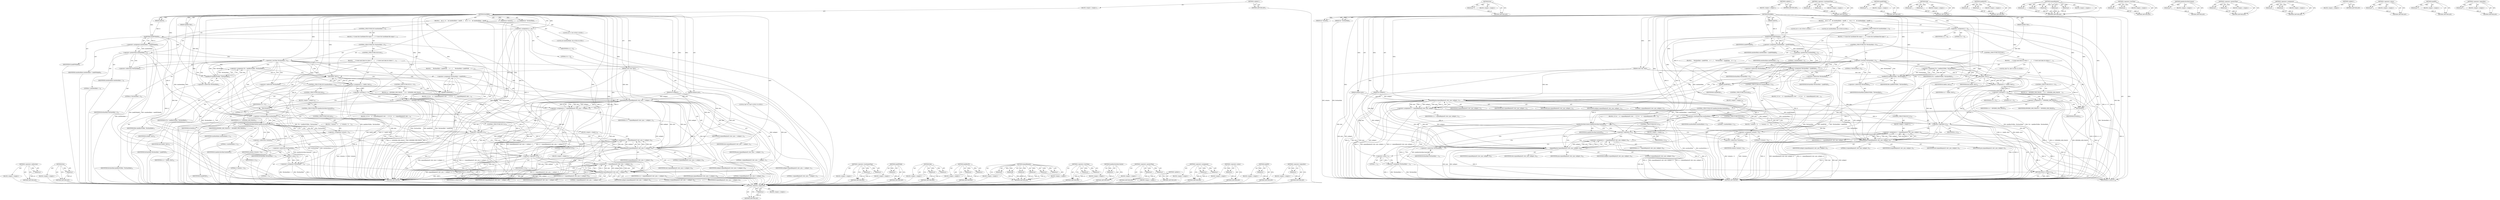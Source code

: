 digraph "&lt;operator&gt;.logicalNot" {
vulnerable_168 [label=<(METHOD,&lt;operator&gt;.indirection)>];
vulnerable_169 [label=<(PARAM,p1)>];
vulnerable_170 [label=<(BLOCK,&lt;empty&gt;,&lt;empty&gt;)>];
vulnerable_171 [label=<(METHOD_RETURN,ANY)>];
vulnerable_194 [label=<(METHOD,free)>];
vulnerable_195 [label=<(PARAM,p1)>];
vulnerable_196 [label=<(BLOCK,&lt;empty&gt;,&lt;empty&gt;)>];
vulnerable_197 [label=<(METHOD_RETURN,ANY)>];
vulnerable_6 [label=<(METHOD,&lt;global&gt;)<SUB>1</SUB>>];
vulnerable_7 [label=<(BLOCK,&lt;empty&gt;,&lt;empty&gt;)<SUB>1</SUB>>];
vulnerable_8 [label=<(METHOD,fsmMkfile)<SUB>1</SUB>>];
vulnerable_9 [label=<(PARAM,rpmfi fi)<SUB>1</SUB>>];
vulnerable_10 [label=<(PARAM,const char *dest)<SUB>1</SUB>>];
vulnerable_11 [label=<(PARAM,rpmfiles files)<SUB>1</SUB>>];
vulnerable_12 [label=<(PARAM,rpmpsm psm)<SUB>2</SUB>>];
vulnerable_13 [label=<(PARAM,int nodigest)<SUB>2</SUB>>];
vulnerable_14 [label=<(PARAM,int *setmeta)<SUB>2</SUB>>];
vulnerable_15 [label=<(PARAM,int * firsthardlink)<SUB>3</SUB>>];
vulnerable_16 [label=<(BLOCK,{
    int rc = 0;
    int numHardlinks = rpmfiF...,{
    int rc = 0;
    int numHardlinks = rpmfiF...)<SUB>4</SUB>>];
vulnerable_17 [label="<(LOCAL,int rc: int)<SUB>5</SUB>>"];
vulnerable_18 [label=<(&lt;operator&gt;.assignment,rc = 0)<SUB>5</SUB>>];
vulnerable_19 [label=<(IDENTIFIER,rc,rc = 0)<SUB>5</SUB>>];
vulnerable_20 [label=<(LITERAL,0,rc = 0)<SUB>5</SUB>>];
vulnerable_21 [label="<(LOCAL,int numHardlinks: int)<SUB>6</SUB>>"];
vulnerable_22 [label=<(&lt;operator&gt;.assignment,numHardlinks = rpmfiFNlink(fi))<SUB>6</SUB>>];
vulnerable_23 [label=<(IDENTIFIER,numHardlinks,numHardlinks = rpmfiFNlink(fi))<SUB>6</SUB>>];
vulnerable_24 [label=<(rpmfiFNlink,rpmfiFNlink(fi))<SUB>6</SUB>>];
vulnerable_25 [label=<(IDENTIFIER,fi,rpmfiFNlink(fi))<SUB>6</SUB>>];
vulnerable_26 [label=<(CONTROL_STRUCTURE,IF,if (numHardlinks &gt; 1))<SUB>8</SUB>>];
vulnerable_27 [label=<(&lt;operator&gt;.greaterThan,numHardlinks &gt; 1)<SUB>8</SUB>>];
vulnerable_28 [label=<(IDENTIFIER,numHardlinks,numHardlinks &gt; 1)<SUB>8</SUB>>];
vulnerable_29 [label=<(LITERAL,1,numHardlinks &gt; 1)<SUB>8</SUB>>];
vulnerable_30 [label=<(BLOCK,{
 	/* Create first hardlinked file empty */
 	...,{
 	/* Create first hardlinked file empty */
 	...)<SUB>8</SUB>>];
vulnerable_31 [label=<(CONTROL_STRUCTURE,IF,if (*firsthardlink &lt; 0))<SUB>10</SUB>>];
vulnerable_32 [label=<(&lt;operator&gt;.lessThan,*firsthardlink &lt; 0)<SUB>10</SUB>>];
vulnerable_33 [label=<(&lt;operator&gt;.indirection,*firsthardlink)<SUB>10</SUB>>];
vulnerable_34 [label=<(IDENTIFIER,firsthardlink,*firsthardlink &lt; 0)<SUB>10</SUB>>];
vulnerable_35 [label=<(LITERAL,0,*firsthardlink &lt; 0)<SUB>10</SUB>>];
vulnerable_36 [label=<(BLOCK,{
 	    *firsthardlink = rpmfiFX(fi);
	    rc =...,{
 	    *firsthardlink = rpmfiFX(fi);
	    rc =...)<SUB>10</SUB>>];
vulnerable_37 [label=<(&lt;operator&gt;.assignment,*firsthardlink = rpmfiFX(fi))<SUB>11</SUB>>];
vulnerable_38 [label=<(&lt;operator&gt;.indirection,*firsthardlink)<SUB>11</SUB>>];
vulnerable_39 [label=<(IDENTIFIER,firsthardlink,*firsthardlink = rpmfiFX(fi))<SUB>11</SUB>>];
vulnerable_40 [label=<(rpmfiFX,rpmfiFX(fi))<SUB>11</SUB>>];
vulnerable_41 [label=<(IDENTIFIER,fi,rpmfiFX(fi))<SUB>11</SUB>>];
vulnerable_42 [label=<(&lt;operator&gt;.assignment,rc = expandRegular(fi, dest, psm, nodigest, 1))<SUB>12</SUB>>];
vulnerable_43 [label=<(IDENTIFIER,rc,rc = expandRegular(fi, dest, psm, nodigest, 1))<SUB>12</SUB>>];
vulnerable_44 [label=<(expandRegular,expandRegular(fi, dest, psm, nodigest, 1))<SUB>12</SUB>>];
vulnerable_45 [label=<(IDENTIFIER,fi,expandRegular(fi, dest, psm, nodigest, 1))<SUB>12</SUB>>];
vulnerable_46 [label=<(IDENTIFIER,dest,expandRegular(fi, dest, psm, nodigest, 1))<SUB>12</SUB>>];
vulnerable_47 [label=<(IDENTIFIER,psm,expandRegular(fi, dest, psm, nodigest, 1))<SUB>12</SUB>>];
vulnerable_48 [label=<(IDENTIFIER,nodigest,expandRegular(fi, dest, psm, nodigest, 1))<SUB>12</SUB>>];
vulnerable_49 [label=<(LITERAL,1,expandRegular(fi, dest, psm, nodigest, 1))<SUB>12</SUB>>];
vulnerable_50 [label=<(CONTROL_STRUCTURE,ELSE,else)<SUB>13</SUB>>];
vulnerable_51 [label=<(BLOCK,{
 	    /* Create hard links for others */
 	  ...,{
 	    /* Create hard links for others */
 	  ...)<SUB>13</SUB>>];
vulnerable_52 [label="<(LOCAL,char* fn: char*)<SUB>15</SUB>>"];
vulnerable_53 [label=<(&lt;operator&gt;.assignment,*fn = rpmfilesFN(files, *firsthardlink))<SUB>15</SUB>>];
vulnerable_54 [label=<(IDENTIFIER,fn,*fn = rpmfilesFN(files, *firsthardlink))<SUB>15</SUB>>];
vulnerable_55 [label=<(rpmfilesFN,rpmfilesFN(files, *firsthardlink))<SUB>15</SUB>>];
vulnerable_56 [label=<(IDENTIFIER,files,rpmfilesFN(files, *firsthardlink))<SUB>15</SUB>>];
vulnerable_57 [label=<(&lt;operator&gt;.indirection,*firsthardlink)<SUB>15</SUB>>];
vulnerable_58 [label=<(IDENTIFIER,firsthardlink,rpmfilesFN(files, *firsthardlink))<SUB>15</SUB>>];
vulnerable_59 [label=<(&lt;operator&gt;.assignment,rc = link(fn, dest))<SUB>16</SUB>>];
vulnerable_60 [label=<(IDENTIFIER,rc,rc = link(fn, dest))<SUB>16</SUB>>];
vulnerable_61 [label=<(link,link(fn, dest))<SUB>16</SUB>>];
vulnerable_62 [label=<(IDENTIFIER,fn,link(fn, dest))<SUB>16</SUB>>];
vulnerable_63 [label=<(IDENTIFIER,dest,link(fn, dest))<SUB>16</SUB>>];
vulnerable_64 [label=<(CONTROL_STRUCTURE,IF,if (rc &lt; 0))<SUB>17</SUB>>];
vulnerable_65 [label=<(&lt;operator&gt;.lessThan,rc &lt; 0)<SUB>17</SUB>>];
vulnerable_66 [label=<(IDENTIFIER,rc,rc &lt; 0)<SUB>17</SUB>>];
vulnerable_67 [label=<(LITERAL,0,rc &lt; 0)<SUB>17</SUB>>];
vulnerable_68 [label=<(BLOCK,{
		rc = RPMERR_LINK_FAILED;
	    },{
		rc = RPMERR_LINK_FAILED;
	    })<SUB>17</SUB>>];
vulnerable_69 [label=<(&lt;operator&gt;.assignment,rc = RPMERR_LINK_FAILED)<SUB>18</SUB>>];
vulnerable_70 [label=<(IDENTIFIER,rc,rc = RPMERR_LINK_FAILED)<SUB>18</SUB>>];
vulnerable_71 [label=<(IDENTIFIER,RPMERR_LINK_FAILED,rc = RPMERR_LINK_FAILED)<SUB>18</SUB>>];
vulnerable_72 [label=<(free,free(fn))<SUB>20</SUB>>];
vulnerable_73 [label=<(IDENTIFIER,fn,free(fn))<SUB>20</SUB>>];
vulnerable_74 [label=<(CONTROL_STRUCTURE,IF,if (numHardlinks&lt;=1))<SUB>25</SUB>>];
vulnerable_75 [label=<(&lt;operator&gt;.lessEqualsThan,numHardlinks&lt;=1)<SUB>25</SUB>>];
vulnerable_76 [label=<(IDENTIFIER,numHardlinks,numHardlinks&lt;=1)<SUB>25</SUB>>];
vulnerable_77 [label=<(LITERAL,1,numHardlinks&lt;=1)<SUB>25</SUB>>];
vulnerable_78 [label=<(BLOCK,{
 	if (!rc)
	    rc = expandRegular(fi, dest, ...,{
 	if (!rc)
	    rc = expandRegular(fi, dest, ...)<SUB>25</SUB>>];
vulnerable_79 [label=<(CONTROL_STRUCTURE,IF,if (!rc))<SUB>26</SUB>>];
vulnerable_80 [label=<(&lt;operator&gt;.logicalNot,!rc)<SUB>26</SUB>>];
vulnerable_81 [label=<(IDENTIFIER,rc,!rc)<SUB>26</SUB>>];
vulnerable_82 [label=<(BLOCK,&lt;empty&gt;,&lt;empty&gt;)<SUB>27</SUB>>];
vulnerable_83 [label=<(&lt;operator&gt;.assignment,rc = expandRegular(fi, dest, psm, nodigest, 0))<SUB>27</SUB>>];
vulnerable_84 [label=<(IDENTIFIER,rc,rc = expandRegular(fi, dest, psm, nodigest, 0))<SUB>27</SUB>>];
vulnerable_85 [label=<(expandRegular,expandRegular(fi, dest, psm, nodigest, 0))<SUB>27</SUB>>];
vulnerable_86 [label=<(IDENTIFIER,fi,expandRegular(fi, dest, psm, nodigest, 0))<SUB>27</SUB>>];
vulnerable_87 [label=<(IDENTIFIER,dest,expandRegular(fi, dest, psm, nodigest, 0))<SUB>27</SUB>>];
vulnerable_88 [label=<(IDENTIFIER,psm,expandRegular(fi, dest, psm, nodigest, 0))<SUB>27</SUB>>];
vulnerable_89 [label=<(IDENTIFIER,nodigest,expandRegular(fi, dest, psm, nodigest, 0))<SUB>27</SUB>>];
vulnerable_90 [label=<(LITERAL,0,expandRegular(fi, dest, psm, nodigest, 0))<SUB>27</SUB>>];
vulnerable_91 [label=<(CONTROL_STRUCTURE,ELSE,else)<SUB>28</SUB>>];
vulnerable_92 [label=<(BLOCK,&lt;empty&gt;,&lt;empty&gt;)<SUB>28</SUB>>];
vulnerable_93 [label=<(CONTROL_STRUCTURE,IF,if (rpmfiArchiveHasContent(fi)))<SUB>28</SUB>>];
vulnerable_94 [label=<(rpmfiArchiveHasContent,rpmfiArchiveHasContent(fi))<SUB>28</SUB>>];
vulnerable_95 [label=<(IDENTIFIER,fi,rpmfiArchiveHasContent(fi))<SUB>28</SUB>>];
vulnerable_96 [label=<(BLOCK,{
 	if (!rc)
	    rc = expandRegular(fi, dest, ...,{
 	if (!rc)
	    rc = expandRegular(fi, dest, ...)<SUB>28</SUB>>];
vulnerable_97 [label=<(CONTROL_STRUCTURE,IF,if (!rc))<SUB>29</SUB>>];
vulnerable_98 [label=<(&lt;operator&gt;.logicalNot,!rc)<SUB>29</SUB>>];
vulnerable_99 [label=<(IDENTIFIER,rc,!rc)<SUB>29</SUB>>];
vulnerable_100 [label=<(BLOCK,&lt;empty&gt;,&lt;empty&gt;)<SUB>30</SUB>>];
vulnerable_101 [label=<(&lt;operator&gt;.assignment,rc = expandRegular(fi, dest, psm, nodigest, 0))<SUB>30</SUB>>];
vulnerable_102 [label=<(IDENTIFIER,rc,rc = expandRegular(fi, dest, psm, nodigest, 0))<SUB>30</SUB>>];
vulnerable_103 [label=<(expandRegular,expandRegular(fi, dest, psm, nodigest, 0))<SUB>30</SUB>>];
vulnerable_104 [label=<(IDENTIFIER,fi,expandRegular(fi, dest, psm, nodigest, 0))<SUB>30</SUB>>];
vulnerable_105 [label=<(IDENTIFIER,dest,expandRegular(fi, dest, psm, nodigest, 0))<SUB>30</SUB>>];
vulnerable_106 [label=<(IDENTIFIER,psm,expandRegular(fi, dest, psm, nodigest, 0))<SUB>30</SUB>>];
vulnerable_107 [label=<(IDENTIFIER,nodigest,expandRegular(fi, dest, psm, nodigest, 0))<SUB>30</SUB>>];
vulnerable_108 [label=<(LITERAL,0,expandRegular(fi, dest, psm, nodigest, 0))<SUB>30</SUB>>];
vulnerable_109 [label=<(&lt;operator&gt;.assignment,*firsthardlink = -1)<SUB>31</SUB>>];
vulnerable_110 [label=<(&lt;operator&gt;.indirection,*firsthardlink)<SUB>31</SUB>>];
vulnerable_111 [label=<(IDENTIFIER,firsthardlink,*firsthardlink = -1)<SUB>31</SUB>>];
vulnerable_112 [label=<(&lt;operator&gt;.minus,-1)<SUB>31</SUB>>];
vulnerable_113 [label=<(LITERAL,1,-1)<SUB>31</SUB>>];
vulnerable_114 [label=<(CONTROL_STRUCTURE,ELSE,else)<SUB>32</SUB>>];
vulnerable_115 [label=<(BLOCK,{
 	*setmeta = 0;
    },{
 	*setmeta = 0;
    })<SUB>32</SUB>>];
vulnerable_116 [label=<(&lt;operator&gt;.assignment,*setmeta = 0)<SUB>33</SUB>>];
vulnerable_117 [label=<(&lt;operator&gt;.indirection,*setmeta)<SUB>33</SUB>>];
vulnerable_118 [label=<(IDENTIFIER,setmeta,*setmeta = 0)<SUB>33</SUB>>];
vulnerable_119 [label=<(LITERAL,0,*setmeta = 0)<SUB>33</SUB>>];
vulnerable_120 [label=<(RETURN,return rc;,return rc;)<SUB>36</SUB>>];
vulnerable_121 [label=<(IDENTIFIER,rc,return rc;)<SUB>36</SUB>>];
vulnerable_122 [label=<(METHOD_RETURN,int)<SUB>1</SUB>>];
vulnerable_124 [label=<(METHOD_RETURN,ANY)<SUB>1</SUB>>];
vulnerable_198 [label=<(METHOD,&lt;operator&gt;.lessEqualsThan)>];
vulnerable_199 [label=<(PARAM,p1)>];
vulnerable_200 [label=<(PARAM,p2)>];
vulnerable_201 [label=<(BLOCK,&lt;empty&gt;,&lt;empty&gt;)>];
vulnerable_202 [label=<(METHOD_RETURN,ANY)>];
vulnerable_154 [label=<(METHOD,rpmfiFNlink)>];
vulnerable_155 [label=<(PARAM,p1)>];
vulnerable_156 [label=<(BLOCK,&lt;empty&gt;,&lt;empty&gt;)>];
vulnerable_157 [label=<(METHOD_RETURN,ANY)>];
vulnerable_189 [label=<(METHOD,link)>];
vulnerable_190 [label=<(PARAM,p1)>];
vulnerable_191 [label=<(PARAM,p2)>];
vulnerable_192 [label=<(BLOCK,&lt;empty&gt;,&lt;empty&gt;)>];
vulnerable_193 [label=<(METHOD_RETURN,ANY)>];
vulnerable_184 [label=<(METHOD,rpmfilesFN)>];
vulnerable_185 [label=<(PARAM,p1)>];
vulnerable_186 [label=<(PARAM,p2)>];
vulnerable_187 [label=<(BLOCK,&lt;empty&gt;,&lt;empty&gt;)>];
vulnerable_188 [label=<(METHOD_RETURN,ANY)>];
vulnerable_176 [label=<(METHOD,expandRegular)>];
vulnerable_177 [label=<(PARAM,p1)>];
vulnerable_178 [label=<(PARAM,p2)>];
vulnerable_179 [label=<(PARAM,p3)>];
vulnerable_180 [label=<(PARAM,p4)>];
vulnerable_181 [label=<(PARAM,p5)>];
vulnerable_182 [label=<(BLOCK,&lt;empty&gt;,&lt;empty&gt;)>];
vulnerable_183 [label=<(METHOD_RETURN,ANY)>];
vulnerable_163 [label=<(METHOD,&lt;operator&gt;.lessThan)>];
vulnerable_164 [label=<(PARAM,p1)>];
vulnerable_165 [label=<(PARAM,p2)>];
vulnerable_166 [label=<(BLOCK,&lt;empty&gt;,&lt;empty&gt;)>];
vulnerable_167 [label=<(METHOD_RETURN,ANY)>];
vulnerable_207 [label=<(METHOD,rpmfiArchiveHasContent)>];
vulnerable_208 [label=<(PARAM,p1)>];
vulnerable_209 [label=<(BLOCK,&lt;empty&gt;,&lt;empty&gt;)>];
vulnerable_210 [label=<(METHOD_RETURN,ANY)>];
vulnerable_158 [label=<(METHOD,&lt;operator&gt;.greaterThan)>];
vulnerable_159 [label=<(PARAM,p1)>];
vulnerable_160 [label=<(PARAM,p2)>];
vulnerable_161 [label=<(BLOCK,&lt;empty&gt;,&lt;empty&gt;)>];
vulnerable_162 [label=<(METHOD_RETURN,ANY)>];
vulnerable_149 [label=<(METHOD,&lt;operator&gt;.assignment)>];
vulnerable_150 [label=<(PARAM,p1)>];
vulnerable_151 [label=<(PARAM,p2)>];
vulnerable_152 [label=<(BLOCK,&lt;empty&gt;,&lt;empty&gt;)>];
vulnerable_153 [label=<(METHOD_RETURN,ANY)>];
vulnerable_143 [label=<(METHOD,&lt;global&gt;)<SUB>1</SUB>>];
vulnerable_144 [label=<(BLOCK,&lt;empty&gt;,&lt;empty&gt;)>];
vulnerable_145 [label=<(METHOD_RETURN,ANY)>];
vulnerable_211 [label=<(METHOD,&lt;operator&gt;.minus)>];
vulnerable_212 [label=<(PARAM,p1)>];
vulnerable_213 [label=<(BLOCK,&lt;empty&gt;,&lt;empty&gt;)>];
vulnerable_214 [label=<(METHOD_RETURN,ANY)>];
vulnerable_172 [label=<(METHOD,rpmfiFX)>];
vulnerable_173 [label=<(PARAM,p1)>];
vulnerable_174 [label=<(BLOCK,&lt;empty&gt;,&lt;empty&gt;)>];
vulnerable_175 [label=<(METHOD_RETURN,ANY)>];
vulnerable_203 [label=<(METHOD,&lt;operator&gt;.logicalNot)>];
vulnerable_204 [label=<(PARAM,p1)>];
vulnerable_205 [label=<(BLOCK,&lt;empty&gt;,&lt;empty&gt;)>];
vulnerable_206 [label=<(METHOD_RETURN,ANY)>];
fixed_171 [label=<(METHOD,&lt;operator&gt;.indirection)>];
fixed_172 [label=<(PARAM,p1)>];
fixed_173 [label=<(BLOCK,&lt;empty&gt;,&lt;empty&gt;)>];
fixed_174 [label=<(METHOD_RETURN,ANY)>];
fixed_198 [label=<(METHOD,free)>];
fixed_199 [label=<(PARAM,p1)>];
fixed_200 [label=<(BLOCK,&lt;empty&gt;,&lt;empty&gt;)>];
fixed_201 [label=<(METHOD_RETURN,ANY)>];
fixed_6 [label=<(METHOD,&lt;global&gt;)<SUB>1</SUB>>];
fixed_7 [label=<(BLOCK,&lt;empty&gt;,&lt;empty&gt;)<SUB>1</SUB>>];
fixed_8 [label=<(METHOD,fsmMkfile)<SUB>1</SUB>>];
fixed_9 [label=<(PARAM,rpmfi fi)<SUB>1</SUB>>];
fixed_10 [label=<(PARAM,const char *dest)<SUB>1</SUB>>];
fixed_11 [label=<(PARAM,rpmfiles files)<SUB>1</SUB>>];
fixed_12 [label=<(PARAM,rpmpsm psm)<SUB>2</SUB>>];
fixed_13 [label=<(PARAM,int nodigest)<SUB>2</SUB>>];
fixed_14 [label=<(PARAM,int *setmeta)<SUB>2</SUB>>];
fixed_15 [label=<(PARAM,int * firsthardlink)<SUB>3</SUB>>];
fixed_16 [label=<(BLOCK,{
    int rc = 0;
    int numHardlinks = rpmfiF...,{
    int rc = 0;
    int numHardlinks = rpmfiF...)<SUB>4</SUB>>];
fixed_17 [label="<(LOCAL,int rc: int)<SUB>5</SUB>>"];
fixed_18 [label=<(&lt;operator&gt;.assignment,rc = 0)<SUB>5</SUB>>];
fixed_19 [label=<(IDENTIFIER,rc,rc = 0)<SUB>5</SUB>>];
fixed_20 [label=<(LITERAL,0,rc = 0)<SUB>5</SUB>>];
fixed_21 [label="<(LOCAL,int numHardlinks: int)<SUB>6</SUB>>"];
fixed_22 [label=<(&lt;operator&gt;.assignment,numHardlinks = rpmfiFNlink(fi))<SUB>6</SUB>>];
fixed_23 [label=<(IDENTIFIER,numHardlinks,numHardlinks = rpmfiFNlink(fi))<SUB>6</SUB>>];
fixed_24 [label=<(rpmfiFNlink,rpmfiFNlink(fi))<SUB>6</SUB>>];
fixed_25 [label=<(IDENTIFIER,fi,rpmfiFNlink(fi))<SUB>6</SUB>>];
fixed_26 [label=<(CONTROL_STRUCTURE,IF,if (numHardlinks &gt; 1))<SUB>8</SUB>>];
fixed_27 [label=<(&lt;operator&gt;.greaterThan,numHardlinks &gt; 1)<SUB>8</SUB>>];
fixed_28 [label=<(IDENTIFIER,numHardlinks,numHardlinks &gt; 1)<SUB>8</SUB>>];
fixed_29 [label=<(LITERAL,1,numHardlinks &gt; 1)<SUB>8</SUB>>];
fixed_30 [label=<(BLOCK,{
 	/* Create first hardlinked file empty */
 	...,{
 	/* Create first hardlinked file empty */
 	...)<SUB>8</SUB>>];
fixed_31 [label=<(CONTROL_STRUCTURE,IF,if (*firsthardlink &lt; 0))<SUB>10</SUB>>];
fixed_32 [label=<(&lt;operator&gt;.lessThan,*firsthardlink &lt; 0)<SUB>10</SUB>>];
fixed_33 [label=<(&lt;operator&gt;.indirection,*firsthardlink)<SUB>10</SUB>>];
fixed_34 [label=<(IDENTIFIER,firsthardlink,*firsthardlink &lt; 0)<SUB>10</SUB>>];
fixed_35 [label=<(LITERAL,0,*firsthardlink &lt; 0)<SUB>10</SUB>>];
fixed_36 [label=<(BLOCK,{
 	    *firsthardlink = rpmfiFX(fi);
	    rc =...,{
 	    *firsthardlink = rpmfiFX(fi);
	    rc =...)<SUB>10</SUB>>];
fixed_37 [label=<(&lt;operator&gt;.assignment,*firsthardlink = rpmfiFX(fi))<SUB>11</SUB>>];
fixed_38 [label=<(&lt;operator&gt;.indirection,*firsthardlink)<SUB>11</SUB>>];
fixed_39 [label=<(IDENTIFIER,firsthardlink,*firsthardlink = rpmfiFX(fi))<SUB>11</SUB>>];
fixed_40 [label=<(rpmfiFX,rpmfiFX(fi))<SUB>11</SUB>>];
fixed_41 [label=<(IDENTIFIER,fi,rpmfiFX(fi))<SUB>11</SUB>>];
fixed_42 [label=<(&lt;operator&gt;.assignment,rc = expandRegular(fi, dest, psm, 1, nodigest, 1))<SUB>12</SUB>>];
fixed_43 [label=<(IDENTIFIER,rc,rc = expandRegular(fi, dest, psm, 1, nodigest, 1))<SUB>12</SUB>>];
fixed_44 [label=<(expandRegular,expandRegular(fi, dest, psm, 1, nodigest, 1))<SUB>12</SUB>>];
fixed_45 [label=<(IDENTIFIER,fi,expandRegular(fi, dest, psm, 1, nodigest, 1))<SUB>12</SUB>>];
fixed_46 [label=<(IDENTIFIER,dest,expandRegular(fi, dest, psm, 1, nodigest, 1))<SUB>12</SUB>>];
fixed_47 [label=<(IDENTIFIER,psm,expandRegular(fi, dest, psm, 1, nodigest, 1))<SUB>12</SUB>>];
fixed_48 [label=<(LITERAL,1,expandRegular(fi, dest, psm, 1, nodigest, 1))<SUB>12</SUB>>];
fixed_49 [label=<(IDENTIFIER,nodigest,expandRegular(fi, dest, psm, 1, nodigest, 1))<SUB>12</SUB>>];
fixed_50 [label=<(LITERAL,1,expandRegular(fi, dest, psm, 1, nodigest, 1))<SUB>12</SUB>>];
fixed_51 [label=<(CONTROL_STRUCTURE,ELSE,else)<SUB>13</SUB>>];
fixed_52 [label=<(BLOCK,{
 	    /* Create hard links for others */
 	  ...,{
 	    /* Create hard links for others */
 	  ...)<SUB>13</SUB>>];
fixed_53 [label="<(LOCAL,char* fn: char*)<SUB>15</SUB>>"];
fixed_54 [label=<(&lt;operator&gt;.assignment,*fn = rpmfilesFN(files, *firsthardlink))<SUB>15</SUB>>];
fixed_55 [label=<(IDENTIFIER,fn,*fn = rpmfilesFN(files, *firsthardlink))<SUB>15</SUB>>];
fixed_56 [label=<(rpmfilesFN,rpmfilesFN(files, *firsthardlink))<SUB>15</SUB>>];
fixed_57 [label=<(IDENTIFIER,files,rpmfilesFN(files, *firsthardlink))<SUB>15</SUB>>];
fixed_58 [label=<(&lt;operator&gt;.indirection,*firsthardlink)<SUB>15</SUB>>];
fixed_59 [label=<(IDENTIFIER,firsthardlink,rpmfilesFN(files, *firsthardlink))<SUB>15</SUB>>];
fixed_60 [label=<(&lt;operator&gt;.assignment,rc = link(fn, dest))<SUB>16</SUB>>];
fixed_61 [label=<(IDENTIFIER,rc,rc = link(fn, dest))<SUB>16</SUB>>];
fixed_62 [label=<(link,link(fn, dest))<SUB>16</SUB>>];
fixed_63 [label=<(IDENTIFIER,fn,link(fn, dest))<SUB>16</SUB>>];
fixed_64 [label=<(IDENTIFIER,dest,link(fn, dest))<SUB>16</SUB>>];
fixed_65 [label=<(CONTROL_STRUCTURE,IF,if (rc &lt; 0))<SUB>17</SUB>>];
fixed_66 [label=<(&lt;operator&gt;.lessThan,rc &lt; 0)<SUB>17</SUB>>];
fixed_67 [label=<(IDENTIFIER,rc,rc &lt; 0)<SUB>17</SUB>>];
fixed_68 [label=<(LITERAL,0,rc &lt; 0)<SUB>17</SUB>>];
fixed_69 [label=<(BLOCK,{
		rc = RPMERR_LINK_FAILED;
	    },{
		rc = RPMERR_LINK_FAILED;
	    })<SUB>17</SUB>>];
fixed_70 [label=<(&lt;operator&gt;.assignment,rc = RPMERR_LINK_FAILED)<SUB>18</SUB>>];
fixed_71 [label=<(IDENTIFIER,rc,rc = RPMERR_LINK_FAILED)<SUB>18</SUB>>];
fixed_72 [label=<(IDENTIFIER,RPMERR_LINK_FAILED,rc = RPMERR_LINK_FAILED)<SUB>18</SUB>>];
fixed_73 [label=<(free,free(fn))<SUB>20</SUB>>];
fixed_74 [label=<(IDENTIFIER,fn,free(fn))<SUB>20</SUB>>];
fixed_75 [label=<(CONTROL_STRUCTURE,IF,if (numHardlinks&lt;=1))<SUB>25</SUB>>];
fixed_76 [label=<(&lt;operator&gt;.lessEqualsThan,numHardlinks&lt;=1)<SUB>25</SUB>>];
fixed_77 [label=<(IDENTIFIER,numHardlinks,numHardlinks&lt;=1)<SUB>25</SUB>>];
fixed_78 [label=<(LITERAL,1,numHardlinks&lt;=1)<SUB>25</SUB>>];
fixed_79 [label=<(BLOCK,{
 	if (!rc)
	    rc = expandRegular(fi, dest, ...,{
 	if (!rc)
	    rc = expandRegular(fi, dest, ...)<SUB>25</SUB>>];
fixed_80 [label=<(CONTROL_STRUCTURE,IF,if (!rc))<SUB>26</SUB>>];
fixed_81 [label=<(&lt;operator&gt;.logicalNot,!rc)<SUB>26</SUB>>];
fixed_82 [label=<(IDENTIFIER,rc,!rc)<SUB>26</SUB>>];
fixed_83 [label=<(BLOCK,&lt;empty&gt;,&lt;empty&gt;)<SUB>27</SUB>>];
fixed_84 [label=<(&lt;operator&gt;.assignment,rc = expandRegular(fi, dest, psm, 1, nodigest, 0))<SUB>27</SUB>>];
fixed_85 [label=<(IDENTIFIER,rc,rc = expandRegular(fi, dest, psm, 1, nodigest, 0))<SUB>27</SUB>>];
fixed_86 [label=<(expandRegular,expandRegular(fi, dest, psm, 1, nodigest, 0))<SUB>27</SUB>>];
fixed_87 [label=<(IDENTIFIER,fi,expandRegular(fi, dest, psm, 1, nodigest, 0))<SUB>27</SUB>>];
fixed_88 [label=<(IDENTIFIER,dest,expandRegular(fi, dest, psm, 1, nodigest, 0))<SUB>27</SUB>>];
fixed_89 [label=<(IDENTIFIER,psm,expandRegular(fi, dest, psm, 1, nodigest, 0))<SUB>27</SUB>>];
fixed_90 [label=<(LITERAL,1,expandRegular(fi, dest, psm, 1, nodigest, 0))<SUB>27</SUB>>];
fixed_91 [label=<(IDENTIFIER,nodigest,expandRegular(fi, dest, psm, 1, nodigest, 0))<SUB>27</SUB>>];
fixed_92 [label=<(LITERAL,0,expandRegular(fi, dest, psm, 1, nodigest, 0))<SUB>27</SUB>>];
fixed_93 [label=<(CONTROL_STRUCTURE,ELSE,else)<SUB>28</SUB>>];
fixed_94 [label=<(BLOCK,&lt;empty&gt;,&lt;empty&gt;)<SUB>28</SUB>>];
fixed_95 [label=<(CONTROL_STRUCTURE,IF,if (rpmfiArchiveHasContent(fi)))<SUB>28</SUB>>];
fixed_96 [label=<(rpmfiArchiveHasContent,rpmfiArchiveHasContent(fi))<SUB>28</SUB>>];
fixed_97 [label=<(IDENTIFIER,fi,rpmfiArchiveHasContent(fi))<SUB>28</SUB>>];
fixed_98 [label=<(BLOCK,{
 	if (!rc)
	    rc = expandRegular(fi, dest, ...,{
 	if (!rc)
	    rc = expandRegular(fi, dest, ...)<SUB>28</SUB>>];
fixed_99 [label=<(CONTROL_STRUCTURE,IF,if (!rc))<SUB>29</SUB>>];
fixed_100 [label=<(&lt;operator&gt;.logicalNot,!rc)<SUB>29</SUB>>];
fixed_101 [label=<(IDENTIFIER,rc,!rc)<SUB>29</SUB>>];
fixed_102 [label=<(BLOCK,&lt;empty&gt;,&lt;empty&gt;)<SUB>30</SUB>>];
fixed_103 [label=<(&lt;operator&gt;.assignment,rc = expandRegular(fi, dest, psm, 0, nodigest, 0))<SUB>30</SUB>>];
fixed_104 [label=<(IDENTIFIER,rc,rc = expandRegular(fi, dest, psm, 0, nodigest, 0))<SUB>30</SUB>>];
fixed_105 [label=<(expandRegular,expandRegular(fi, dest, psm, 0, nodigest, 0))<SUB>30</SUB>>];
fixed_106 [label=<(IDENTIFIER,fi,expandRegular(fi, dest, psm, 0, nodigest, 0))<SUB>30</SUB>>];
fixed_107 [label=<(IDENTIFIER,dest,expandRegular(fi, dest, psm, 0, nodigest, 0))<SUB>30</SUB>>];
fixed_108 [label=<(IDENTIFIER,psm,expandRegular(fi, dest, psm, 0, nodigest, 0))<SUB>30</SUB>>];
fixed_109 [label=<(LITERAL,0,expandRegular(fi, dest, psm, 0, nodigest, 0))<SUB>30</SUB>>];
fixed_110 [label=<(IDENTIFIER,nodigest,expandRegular(fi, dest, psm, 0, nodigest, 0))<SUB>30</SUB>>];
fixed_111 [label=<(LITERAL,0,expandRegular(fi, dest, psm, 0, nodigest, 0))<SUB>30</SUB>>];
fixed_112 [label=<(&lt;operator&gt;.assignment,*firsthardlink = -1)<SUB>31</SUB>>];
fixed_113 [label=<(&lt;operator&gt;.indirection,*firsthardlink)<SUB>31</SUB>>];
fixed_114 [label=<(IDENTIFIER,firsthardlink,*firsthardlink = -1)<SUB>31</SUB>>];
fixed_115 [label=<(&lt;operator&gt;.minus,-1)<SUB>31</SUB>>];
fixed_116 [label=<(LITERAL,1,-1)<SUB>31</SUB>>];
fixed_117 [label=<(CONTROL_STRUCTURE,ELSE,else)<SUB>32</SUB>>];
fixed_118 [label=<(BLOCK,{
 	*setmeta = 0;
    },{
 	*setmeta = 0;
    })<SUB>32</SUB>>];
fixed_119 [label=<(&lt;operator&gt;.assignment,*setmeta = 0)<SUB>33</SUB>>];
fixed_120 [label=<(&lt;operator&gt;.indirection,*setmeta)<SUB>33</SUB>>];
fixed_121 [label=<(IDENTIFIER,setmeta,*setmeta = 0)<SUB>33</SUB>>];
fixed_122 [label=<(LITERAL,0,*setmeta = 0)<SUB>33</SUB>>];
fixed_123 [label=<(RETURN,return rc;,return rc;)<SUB>36</SUB>>];
fixed_124 [label=<(IDENTIFIER,rc,return rc;)<SUB>36</SUB>>];
fixed_125 [label=<(METHOD_RETURN,int)<SUB>1</SUB>>];
fixed_127 [label=<(METHOD_RETURN,ANY)<SUB>1</SUB>>];
fixed_202 [label=<(METHOD,&lt;operator&gt;.lessEqualsThan)>];
fixed_203 [label=<(PARAM,p1)>];
fixed_204 [label=<(PARAM,p2)>];
fixed_205 [label=<(BLOCK,&lt;empty&gt;,&lt;empty&gt;)>];
fixed_206 [label=<(METHOD_RETURN,ANY)>];
fixed_157 [label=<(METHOD,rpmfiFNlink)>];
fixed_158 [label=<(PARAM,p1)>];
fixed_159 [label=<(BLOCK,&lt;empty&gt;,&lt;empty&gt;)>];
fixed_160 [label=<(METHOD_RETURN,ANY)>];
fixed_193 [label=<(METHOD,link)>];
fixed_194 [label=<(PARAM,p1)>];
fixed_195 [label=<(PARAM,p2)>];
fixed_196 [label=<(BLOCK,&lt;empty&gt;,&lt;empty&gt;)>];
fixed_197 [label=<(METHOD_RETURN,ANY)>];
fixed_188 [label=<(METHOD,rpmfilesFN)>];
fixed_189 [label=<(PARAM,p1)>];
fixed_190 [label=<(PARAM,p2)>];
fixed_191 [label=<(BLOCK,&lt;empty&gt;,&lt;empty&gt;)>];
fixed_192 [label=<(METHOD_RETURN,ANY)>];
fixed_179 [label=<(METHOD,expandRegular)>];
fixed_180 [label=<(PARAM,p1)>];
fixed_181 [label=<(PARAM,p2)>];
fixed_182 [label=<(PARAM,p3)>];
fixed_183 [label=<(PARAM,p4)>];
fixed_184 [label=<(PARAM,p5)>];
fixed_185 [label=<(PARAM,p6)>];
fixed_186 [label=<(BLOCK,&lt;empty&gt;,&lt;empty&gt;)>];
fixed_187 [label=<(METHOD_RETURN,ANY)>];
fixed_166 [label=<(METHOD,&lt;operator&gt;.lessThan)>];
fixed_167 [label=<(PARAM,p1)>];
fixed_168 [label=<(PARAM,p2)>];
fixed_169 [label=<(BLOCK,&lt;empty&gt;,&lt;empty&gt;)>];
fixed_170 [label=<(METHOD_RETURN,ANY)>];
fixed_211 [label=<(METHOD,rpmfiArchiveHasContent)>];
fixed_212 [label=<(PARAM,p1)>];
fixed_213 [label=<(BLOCK,&lt;empty&gt;,&lt;empty&gt;)>];
fixed_214 [label=<(METHOD_RETURN,ANY)>];
fixed_161 [label=<(METHOD,&lt;operator&gt;.greaterThan)>];
fixed_162 [label=<(PARAM,p1)>];
fixed_163 [label=<(PARAM,p2)>];
fixed_164 [label=<(BLOCK,&lt;empty&gt;,&lt;empty&gt;)>];
fixed_165 [label=<(METHOD_RETURN,ANY)>];
fixed_152 [label=<(METHOD,&lt;operator&gt;.assignment)>];
fixed_153 [label=<(PARAM,p1)>];
fixed_154 [label=<(PARAM,p2)>];
fixed_155 [label=<(BLOCK,&lt;empty&gt;,&lt;empty&gt;)>];
fixed_156 [label=<(METHOD_RETURN,ANY)>];
fixed_146 [label=<(METHOD,&lt;global&gt;)<SUB>1</SUB>>];
fixed_147 [label=<(BLOCK,&lt;empty&gt;,&lt;empty&gt;)>];
fixed_148 [label=<(METHOD_RETURN,ANY)>];
fixed_215 [label=<(METHOD,&lt;operator&gt;.minus)>];
fixed_216 [label=<(PARAM,p1)>];
fixed_217 [label=<(BLOCK,&lt;empty&gt;,&lt;empty&gt;)>];
fixed_218 [label=<(METHOD_RETURN,ANY)>];
fixed_175 [label=<(METHOD,rpmfiFX)>];
fixed_176 [label=<(PARAM,p1)>];
fixed_177 [label=<(BLOCK,&lt;empty&gt;,&lt;empty&gt;)>];
fixed_178 [label=<(METHOD_RETURN,ANY)>];
fixed_207 [label=<(METHOD,&lt;operator&gt;.logicalNot)>];
fixed_208 [label=<(PARAM,p1)>];
fixed_209 [label=<(BLOCK,&lt;empty&gt;,&lt;empty&gt;)>];
fixed_210 [label=<(METHOD_RETURN,ANY)>];
vulnerable_168 -> vulnerable_169  [key=0, label="AST: "];
vulnerable_168 -> vulnerable_169  [key=1, label="DDG: "];
vulnerable_168 -> vulnerable_170  [key=0, label="AST: "];
vulnerable_168 -> vulnerable_171  [key=0, label="AST: "];
vulnerable_168 -> vulnerable_171  [key=1, label="CFG: "];
vulnerable_169 -> vulnerable_171  [key=0, label="DDG: p1"];
vulnerable_194 -> vulnerable_195  [key=0, label="AST: "];
vulnerable_194 -> vulnerable_195  [key=1, label="DDG: "];
vulnerable_194 -> vulnerable_196  [key=0, label="AST: "];
vulnerable_194 -> vulnerable_197  [key=0, label="AST: "];
vulnerable_194 -> vulnerable_197  [key=1, label="CFG: "];
vulnerable_195 -> vulnerable_197  [key=0, label="DDG: p1"];
vulnerable_6 -> vulnerable_7  [key=0, label="AST: "];
vulnerable_6 -> vulnerable_124  [key=0, label="AST: "];
vulnerable_6 -> vulnerable_124  [key=1, label="CFG: "];
vulnerable_7 -> vulnerable_8  [key=0, label="AST: "];
vulnerable_8 -> vulnerable_9  [key=0, label="AST: "];
vulnerable_8 -> vulnerable_9  [key=1, label="DDG: "];
vulnerable_8 -> vulnerable_10  [key=0, label="AST: "];
vulnerable_8 -> vulnerable_10  [key=1, label="DDG: "];
vulnerable_8 -> vulnerable_11  [key=0, label="AST: "];
vulnerable_8 -> vulnerable_11  [key=1, label="DDG: "];
vulnerable_8 -> vulnerable_12  [key=0, label="AST: "];
vulnerable_8 -> vulnerable_12  [key=1, label="DDG: "];
vulnerable_8 -> vulnerable_13  [key=0, label="AST: "];
vulnerable_8 -> vulnerable_13  [key=1, label="DDG: "];
vulnerable_8 -> vulnerable_14  [key=0, label="AST: "];
vulnerable_8 -> vulnerable_14  [key=1, label="DDG: "];
vulnerable_8 -> vulnerable_15  [key=0, label="AST: "];
vulnerable_8 -> vulnerable_15  [key=1, label="DDG: "];
vulnerable_8 -> vulnerable_16  [key=0, label="AST: "];
vulnerable_8 -> vulnerable_122  [key=0, label="AST: "];
vulnerable_8 -> vulnerable_18  [key=0, label="CFG: "];
vulnerable_8 -> vulnerable_18  [key=1, label="DDG: "];
vulnerable_8 -> vulnerable_121  [key=0, label="DDG: "];
vulnerable_8 -> vulnerable_24  [key=0, label="DDG: "];
vulnerable_8 -> vulnerable_27  [key=0, label="DDG: "];
vulnerable_8 -> vulnerable_75  [key=0, label="DDG: "];
vulnerable_8 -> vulnerable_32  [key=0, label="DDG: "];
vulnerable_8 -> vulnerable_80  [key=0, label="DDG: "];
vulnerable_8 -> vulnerable_94  [key=0, label="DDG: "];
vulnerable_8 -> vulnerable_40  [key=0, label="DDG: "];
vulnerable_8 -> vulnerable_44  [key=0, label="DDG: "];
vulnerable_8 -> vulnerable_72  [key=0, label="DDG: "];
vulnerable_8 -> vulnerable_85  [key=0, label="DDG: "];
vulnerable_8 -> vulnerable_116  [key=0, label="DDG: "];
vulnerable_8 -> vulnerable_55  [key=0, label="DDG: "];
vulnerable_8 -> vulnerable_61  [key=0, label="DDG: "];
vulnerable_8 -> vulnerable_65  [key=0, label="DDG: "];
vulnerable_8 -> vulnerable_69  [key=0, label="DDG: "];
vulnerable_8 -> vulnerable_98  [key=0, label="DDG: "];
vulnerable_8 -> vulnerable_112  [key=0, label="DDG: "];
vulnerable_8 -> vulnerable_103  [key=0, label="DDG: "];
vulnerable_9 -> vulnerable_24  [key=0, label="DDG: fi"];
vulnerable_10 -> vulnerable_122  [key=0, label="DDG: dest"];
vulnerable_10 -> vulnerable_44  [key=0, label="DDG: dest"];
vulnerable_10 -> vulnerable_85  [key=0, label="DDG: dest"];
vulnerable_10 -> vulnerable_61  [key=0, label="DDG: dest"];
vulnerable_10 -> vulnerable_103  [key=0, label="DDG: dest"];
vulnerable_11 -> vulnerable_122  [key=0, label="DDG: files"];
vulnerable_11 -> vulnerable_55  [key=0, label="DDG: files"];
vulnerable_12 -> vulnerable_122  [key=0, label="DDG: psm"];
vulnerable_12 -> vulnerable_44  [key=0, label="DDG: psm"];
vulnerable_12 -> vulnerable_85  [key=0, label="DDG: psm"];
vulnerable_12 -> vulnerable_103  [key=0, label="DDG: psm"];
vulnerable_13 -> vulnerable_122  [key=0, label="DDG: nodigest"];
vulnerable_13 -> vulnerable_44  [key=0, label="DDG: nodigest"];
vulnerable_13 -> vulnerable_85  [key=0, label="DDG: nodigest"];
vulnerable_13 -> vulnerable_103  [key=0, label="DDG: nodigest"];
vulnerable_14 -> vulnerable_122  [key=0, label="DDG: setmeta"];
vulnerable_15 -> vulnerable_122  [key=0, label="DDG: firsthardlink"];
vulnerable_16 -> vulnerable_17  [key=0, label="AST: "];
vulnerable_16 -> vulnerable_18  [key=0, label="AST: "];
vulnerable_16 -> vulnerable_21  [key=0, label="AST: "];
vulnerable_16 -> vulnerable_22  [key=0, label="AST: "];
vulnerable_16 -> vulnerable_26  [key=0, label="AST: "];
vulnerable_16 -> vulnerable_74  [key=0, label="AST: "];
vulnerable_16 -> vulnerable_120  [key=0, label="AST: "];
vulnerable_18 -> vulnerable_19  [key=0, label="AST: "];
vulnerable_18 -> vulnerable_20  [key=0, label="AST: "];
vulnerable_18 -> vulnerable_24  [key=0, label="CFG: "];
vulnerable_18 -> vulnerable_122  [key=0, label="DDG: rc"];
vulnerable_18 -> vulnerable_122  [key=1, label="DDG: rc = 0"];
vulnerable_18 -> vulnerable_121  [key=0, label="DDG: rc"];
vulnerable_18 -> vulnerable_80  [key=0, label="DDG: rc"];
vulnerable_18 -> vulnerable_98  [key=0, label="DDG: rc"];
vulnerable_22 -> vulnerable_23  [key=0, label="AST: "];
vulnerable_22 -> vulnerable_24  [key=0, label="AST: "];
vulnerable_22 -> vulnerable_27  [key=0, label="CFG: "];
vulnerable_22 -> vulnerable_27  [key=1, label="DDG: numHardlinks"];
vulnerable_22 -> vulnerable_122  [key=0, label="DDG: rpmfiFNlink(fi)"];
vulnerable_22 -> vulnerable_122  [key=1, label="DDG: numHardlinks = rpmfiFNlink(fi)"];
vulnerable_24 -> vulnerable_25  [key=0, label="AST: "];
vulnerable_24 -> vulnerable_22  [key=0, label="CFG: "];
vulnerable_24 -> vulnerable_22  [key=1, label="DDG: fi"];
vulnerable_24 -> vulnerable_122  [key=0, label="DDG: fi"];
vulnerable_24 -> vulnerable_94  [key=0, label="DDG: fi"];
vulnerable_24 -> vulnerable_40  [key=0, label="DDG: fi"];
vulnerable_24 -> vulnerable_85  [key=0, label="DDG: fi"];
vulnerable_26 -> vulnerable_27  [key=0, label="AST: "];
vulnerable_26 -> vulnerable_30  [key=0, label="AST: "];
vulnerable_27 -> vulnerable_28  [key=0, label="AST: "];
vulnerable_27 -> vulnerable_29  [key=0, label="AST: "];
vulnerable_27 -> vulnerable_33  [key=0, label="CFG: "];
vulnerable_27 -> vulnerable_33  [key=1, label="CDG: "];
vulnerable_27 -> vulnerable_75  [key=0, label="CFG: "];
vulnerable_27 -> vulnerable_75  [key=1, label="DDG: numHardlinks"];
vulnerable_27 -> vulnerable_122  [key=0, label="DDG: numHardlinks &gt; 1"];
vulnerable_27 -> vulnerable_32  [key=0, label="CDG: "];
vulnerable_30 -> vulnerable_31  [key=0, label="AST: "];
vulnerable_31 -> vulnerable_32  [key=0, label="AST: "];
vulnerable_31 -> vulnerable_36  [key=0, label="AST: "];
vulnerable_31 -> vulnerable_50  [key=0, label="AST: "];
vulnerable_32 -> vulnerable_33  [key=0, label="AST: "];
vulnerable_32 -> vulnerable_35  [key=0, label="AST: "];
vulnerable_32 -> vulnerable_38  [key=0, label="CFG: "];
vulnerable_32 -> vulnerable_38  [key=1, label="CDG: "];
vulnerable_32 -> vulnerable_57  [key=0, label="CFG: "];
vulnerable_32 -> vulnerable_57  [key=1, label="CDG: "];
vulnerable_32 -> vulnerable_122  [key=0, label="DDG: *firsthardlink &lt; 0"];
vulnerable_32 -> vulnerable_55  [key=0, label="DDG: *firsthardlink"];
vulnerable_32 -> vulnerable_55  [key=1, label="CDG: "];
vulnerable_32 -> vulnerable_42  [key=0, label="CDG: "];
vulnerable_32 -> vulnerable_37  [key=0, label="CDG: "];
vulnerable_32 -> vulnerable_72  [key=0, label="CDG: "];
vulnerable_32 -> vulnerable_40  [key=0, label="CDG: "];
vulnerable_32 -> vulnerable_65  [key=0, label="CDG: "];
vulnerable_32 -> vulnerable_59  [key=0, label="CDG: "];
vulnerable_32 -> vulnerable_44  [key=0, label="CDG: "];
vulnerable_32 -> vulnerable_61  [key=0, label="CDG: "];
vulnerable_32 -> vulnerable_53  [key=0, label="CDG: "];
vulnerable_33 -> vulnerable_34  [key=0, label="AST: "];
vulnerable_33 -> vulnerable_32  [key=0, label="CFG: "];
vulnerable_36 -> vulnerable_37  [key=0, label="AST: "];
vulnerable_36 -> vulnerable_42  [key=0, label="AST: "];
vulnerable_37 -> vulnerable_38  [key=0, label="AST: "];
vulnerable_37 -> vulnerable_40  [key=0, label="AST: "];
vulnerable_37 -> vulnerable_44  [key=0, label="CFG: "];
vulnerable_37 -> vulnerable_122  [key=0, label="DDG: *firsthardlink"];
vulnerable_37 -> vulnerable_122  [key=1, label="DDG: rpmfiFX(fi)"];
vulnerable_37 -> vulnerable_122  [key=2, label="DDG: *firsthardlink = rpmfiFX(fi)"];
vulnerable_38 -> vulnerable_39  [key=0, label="AST: "];
vulnerable_38 -> vulnerable_40  [key=0, label="CFG: "];
vulnerable_40 -> vulnerable_41  [key=0, label="AST: "];
vulnerable_40 -> vulnerable_37  [key=0, label="CFG: "];
vulnerable_40 -> vulnerable_37  [key=1, label="DDG: fi"];
vulnerable_40 -> vulnerable_44  [key=0, label="DDG: fi"];
vulnerable_42 -> vulnerable_43  [key=0, label="AST: "];
vulnerable_42 -> vulnerable_44  [key=0, label="AST: "];
vulnerable_42 -> vulnerable_75  [key=0, label="CFG: "];
vulnerable_42 -> vulnerable_122  [key=0, label="DDG: rc"];
vulnerable_42 -> vulnerable_122  [key=1, label="DDG: expandRegular(fi, dest, psm, nodigest, 1)"];
vulnerable_42 -> vulnerable_122  [key=2, label="DDG: rc = expandRegular(fi, dest, psm, nodigest, 1)"];
vulnerable_42 -> vulnerable_121  [key=0, label="DDG: rc"];
vulnerable_42 -> vulnerable_80  [key=0, label="DDG: rc"];
vulnerable_42 -> vulnerable_98  [key=0, label="DDG: rc"];
vulnerable_44 -> vulnerable_45  [key=0, label="AST: "];
vulnerable_44 -> vulnerable_46  [key=0, label="AST: "];
vulnerable_44 -> vulnerable_47  [key=0, label="AST: "];
vulnerable_44 -> vulnerable_48  [key=0, label="AST: "];
vulnerable_44 -> vulnerable_49  [key=0, label="AST: "];
vulnerable_44 -> vulnerable_42  [key=0, label="CFG: "];
vulnerable_44 -> vulnerable_42  [key=1, label="DDG: dest"];
vulnerable_44 -> vulnerable_42  [key=2, label="DDG: 1"];
vulnerable_44 -> vulnerable_42  [key=3, label="DDG: nodigest"];
vulnerable_44 -> vulnerable_42  [key=4, label="DDG: psm"];
vulnerable_44 -> vulnerable_42  [key=5, label="DDG: fi"];
vulnerable_44 -> vulnerable_122  [key=0, label="DDG: fi"];
vulnerable_44 -> vulnerable_122  [key=1, label="DDG: dest"];
vulnerable_44 -> vulnerable_122  [key=2, label="DDG: psm"];
vulnerable_44 -> vulnerable_122  [key=3, label="DDG: nodigest"];
vulnerable_44 -> vulnerable_94  [key=0, label="DDG: fi"];
vulnerable_44 -> vulnerable_85  [key=0, label="DDG: fi"];
vulnerable_44 -> vulnerable_85  [key=1, label="DDG: dest"];
vulnerable_44 -> vulnerable_85  [key=2, label="DDG: psm"];
vulnerable_44 -> vulnerable_85  [key=3, label="DDG: nodigest"];
vulnerable_44 -> vulnerable_103  [key=0, label="DDG: dest"];
vulnerable_44 -> vulnerable_103  [key=1, label="DDG: psm"];
vulnerable_44 -> vulnerable_103  [key=2, label="DDG: nodigest"];
vulnerable_50 -> vulnerable_51  [key=0, label="AST: "];
vulnerable_51 -> vulnerable_52  [key=0, label="AST: "];
vulnerable_51 -> vulnerable_53  [key=0, label="AST: "];
vulnerable_51 -> vulnerable_59  [key=0, label="AST: "];
vulnerable_51 -> vulnerable_64  [key=0, label="AST: "];
vulnerable_51 -> vulnerable_72  [key=0, label="AST: "];
vulnerable_53 -> vulnerable_54  [key=0, label="AST: "];
vulnerable_53 -> vulnerable_55  [key=0, label="AST: "];
vulnerable_53 -> vulnerable_61  [key=0, label="CFG: "];
vulnerable_53 -> vulnerable_61  [key=1, label="DDG: fn"];
vulnerable_53 -> vulnerable_122  [key=0, label="DDG: rpmfilesFN(files, *firsthardlink)"];
vulnerable_53 -> vulnerable_122  [key=1, label="DDG: *fn = rpmfilesFN(files, *firsthardlink)"];
vulnerable_55 -> vulnerable_56  [key=0, label="AST: "];
vulnerable_55 -> vulnerable_57  [key=0, label="AST: "];
vulnerable_55 -> vulnerable_53  [key=0, label="CFG: "];
vulnerable_55 -> vulnerable_53  [key=1, label="DDG: files"];
vulnerable_55 -> vulnerable_53  [key=2, label="DDG: *firsthardlink"];
vulnerable_55 -> vulnerable_122  [key=0, label="DDG: files"];
vulnerable_55 -> vulnerable_122  [key=1, label="DDG: *firsthardlink"];
vulnerable_57 -> vulnerable_58  [key=0, label="AST: "];
vulnerable_57 -> vulnerable_55  [key=0, label="CFG: "];
vulnerable_59 -> vulnerable_60  [key=0, label="AST: "];
vulnerable_59 -> vulnerable_61  [key=0, label="AST: "];
vulnerable_59 -> vulnerable_65  [key=0, label="CFG: "];
vulnerable_59 -> vulnerable_65  [key=1, label="DDG: rc"];
vulnerable_59 -> vulnerable_122  [key=0, label="DDG: link(fn, dest)"];
vulnerable_59 -> vulnerable_122  [key=1, label="DDG: rc = link(fn, dest)"];
vulnerable_61 -> vulnerable_62  [key=0, label="AST: "];
vulnerable_61 -> vulnerable_63  [key=0, label="AST: "];
vulnerable_61 -> vulnerable_59  [key=0, label="CFG: "];
vulnerable_61 -> vulnerable_59  [key=1, label="DDG: fn"];
vulnerable_61 -> vulnerable_59  [key=2, label="DDG: dest"];
vulnerable_61 -> vulnerable_122  [key=0, label="DDG: dest"];
vulnerable_61 -> vulnerable_72  [key=0, label="DDG: fn"];
vulnerable_61 -> vulnerable_85  [key=0, label="DDG: dest"];
vulnerable_61 -> vulnerable_103  [key=0, label="DDG: dest"];
vulnerable_64 -> vulnerable_65  [key=0, label="AST: "];
vulnerable_64 -> vulnerable_68  [key=0, label="AST: "];
vulnerable_65 -> vulnerable_66  [key=0, label="AST: "];
vulnerable_65 -> vulnerable_67  [key=0, label="AST: "];
vulnerable_65 -> vulnerable_69  [key=0, label="CFG: "];
vulnerable_65 -> vulnerable_69  [key=1, label="CDG: "];
vulnerable_65 -> vulnerable_72  [key=0, label="CFG: "];
vulnerable_65 -> vulnerable_122  [key=0, label="DDG: rc"];
vulnerable_65 -> vulnerable_122  [key=1, label="DDG: rc &lt; 0"];
vulnerable_65 -> vulnerable_121  [key=0, label="DDG: rc"];
vulnerable_65 -> vulnerable_80  [key=0, label="DDG: rc"];
vulnerable_65 -> vulnerable_98  [key=0, label="DDG: rc"];
vulnerable_68 -> vulnerable_69  [key=0, label="AST: "];
vulnerable_69 -> vulnerable_70  [key=0, label="AST: "];
vulnerable_69 -> vulnerable_71  [key=0, label="AST: "];
vulnerable_69 -> vulnerable_72  [key=0, label="CFG: "];
vulnerable_69 -> vulnerable_122  [key=0, label="DDG: rc"];
vulnerable_69 -> vulnerable_122  [key=1, label="DDG: rc = RPMERR_LINK_FAILED"];
vulnerable_69 -> vulnerable_122  [key=2, label="DDG: RPMERR_LINK_FAILED"];
vulnerable_69 -> vulnerable_121  [key=0, label="DDG: rc"];
vulnerable_69 -> vulnerable_80  [key=0, label="DDG: rc"];
vulnerable_69 -> vulnerable_98  [key=0, label="DDG: rc"];
vulnerable_72 -> vulnerable_73  [key=0, label="AST: "];
vulnerable_72 -> vulnerable_75  [key=0, label="CFG: "];
vulnerable_72 -> vulnerable_122  [key=0, label="DDG: fn"];
vulnerable_74 -> vulnerable_75  [key=0, label="AST: "];
vulnerable_74 -> vulnerable_78  [key=0, label="AST: "];
vulnerable_74 -> vulnerable_91  [key=0, label="AST: "];
vulnerable_75 -> vulnerable_76  [key=0, label="AST: "];
vulnerable_75 -> vulnerable_77  [key=0, label="AST: "];
vulnerable_75 -> vulnerable_80  [key=0, label="CFG: "];
vulnerable_75 -> vulnerable_80  [key=1, label="CDG: "];
vulnerable_75 -> vulnerable_94  [key=0, label="CFG: "];
vulnerable_75 -> vulnerable_94  [key=1, label="CDG: "];
vulnerable_75 -> vulnerable_122  [key=0, label="DDG: numHardlinks"];
vulnerable_75 -> vulnerable_122  [key=1, label="DDG: numHardlinks&lt;=1"];
vulnerable_78 -> vulnerable_79  [key=0, label="AST: "];
vulnerable_79 -> vulnerable_80  [key=0, label="AST: "];
vulnerable_79 -> vulnerable_82  [key=0, label="AST: "];
vulnerable_80 -> vulnerable_81  [key=0, label="AST: "];
vulnerable_80 -> vulnerable_85  [key=0, label="CFG: "];
vulnerable_80 -> vulnerable_85  [key=1, label="CDG: "];
vulnerable_80 -> vulnerable_120  [key=0, label="CFG: "];
vulnerable_80 -> vulnerable_122  [key=0, label="DDG: rc"];
vulnerable_80 -> vulnerable_122  [key=1, label="DDG: !rc"];
vulnerable_80 -> vulnerable_121  [key=0, label="DDG: rc"];
vulnerable_80 -> vulnerable_83  [key=0, label="CDG: "];
vulnerable_82 -> vulnerable_83  [key=0, label="AST: "];
vulnerable_83 -> vulnerable_84  [key=0, label="AST: "];
vulnerable_83 -> vulnerable_85  [key=0, label="AST: "];
vulnerable_83 -> vulnerable_120  [key=0, label="CFG: "];
vulnerable_83 -> vulnerable_122  [key=0, label="DDG: rc"];
vulnerable_83 -> vulnerable_122  [key=1, label="DDG: expandRegular(fi, dest, psm, nodigest, 0)"];
vulnerable_83 -> vulnerable_122  [key=2, label="DDG: rc = expandRegular(fi, dest, psm, nodigest, 0)"];
vulnerable_83 -> vulnerable_121  [key=0, label="DDG: rc"];
vulnerable_85 -> vulnerable_86  [key=0, label="AST: "];
vulnerable_85 -> vulnerable_87  [key=0, label="AST: "];
vulnerable_85 -> vulnerable_88  [key=0, label="AST: "];
vulnerable_85 -> vulnerable_89  [key=0, label="AST: "];
vulnerable_85 -> vulnerable_90  [key=0, label="AST: "];
vulnerable_85 -> vulnerable_83  [key=0, label="CFG: "];
vulnerable_85 -> vulnerable_83  [key=1, label="DDG: 0"];
vulnerable_85 -> vulnerable_83  [key=2, label="DDG: dest"];
vulnerable_85 -> vulnerable_83  [key=3, label="DDG: nodigest"];
vulnerable_85 -> vulnerable_83  [key=4, label="DDG: psm"];
vulnerable_85 -> vulnerable_83  [key=5, label="DDG: fi"];
vulnerable_85 -> vulnerable_122  [key=0, label="DDG: fi"];
vulnerable_85 -> vulnerable_122  [key=1, label="DDG: dest"];
vulnerable_85 -> vulnerable_122  [key=2, label="DDG: psm"];
vulnerable_85 -> vulnerable_122  [key=3, label="DDG: nodigest"];
vulnerable_91 -> vulnerable_92  [key=0, label="AST: "];
vulnerable_92 -> vulnerable_93  [key=0, label="AST: "];
vulnerable_93 -> vulnerable_94  [key=0, label="AST: "];
vulnerable_93 -> vulnerable_96  [key=0, label="AST: "];
vulnerable_93 -> vulnerable_114  [key=0, label="AST: "];
vulnerable_94 -> vulnerable_95  [key=0, label="AST: "];
vulnerable_94 -> vulnerable_98  [key=0, label="CFG: "];
vulnerable_94 -> vulnerable_98  [key=1, label="CDG: "];
vulnerable_94 -> vulnerable_117  [key=0, label="CFG: "];
vulnerable_94 -> vulnerable_117  [key=1, label="CDG: "];
vulnerable_94 -> vulnerable_122  [key=0, label="DDG: fi"];
vulnerable_94 -> vulnerable_122  [key=1, label="DDG: rpmfiArchiveHasContent(fi)"];
vulnerable_94 -> vulnerable_103  [key=0, label="DDG: fi"];
vulnerable_94 -> vulnerable_116  [key=0, label="CDG: "];
vulnerable_94 -> vulnerable_112  [key=0, label="CDG: "];
vulnerable_94 -> vulnerable_110  [key=0, label="CDG: "];
vulnerable_94 -> vulnerable_109  [key=0, label="CDG: "];
vulnerable_96 -> vulnerable_97  [key=0, label="AST: "];
vulnerable_96 -> vulnerable_109  [key=0, label="AST: "];
vulnerable_97 -> vulnerable_98  [key=0, label="AST: "];
vulnerable_97 -> vulnerable_100  [key=0, label="AST: "];
vulnerable_98 -> vulnerable_99  [key=0, label="AST: "];
vulnerable_98 -> vulnerable_103  [key=0, label="CFG: "];
vulnerable_98 -> vulnerable_103  [key=1, label="CDG: "];
vulnerable_98 -> vulnerable_110  [key=0, label="CFG: "];
vulnerable_98 -> vulnerable_122  [key=0, label="DDG: rc"];
vulnerable_98 -> vulnerable_122  [key=1, label="DDG: !rc"];
vulnerable_98 -> vulnerable_121  [key=0, label="DDG: rc"];
vulnerable_98 -> vulnerable_101  [key=0, label="CDG: "];
vulnerable_100 -> vulnerable_101  [key=0, label="AST: "];
vulnerable_101 -> vulnerable_102  [key=0, label="AST: "];
vulnerable_101 -> vulnerable_103  [key=0, label="AST: "];
vulnerable_101 -> vulnerable_110  [key=0, label="CFG: "];
vulnerable_101 -> vulnerable_122  [key=0, label="DDG: rc"];
vulnerable_101 -> vulnerable_122  [key=1, label="DDG: expandRegular(fi, dest, psm, nodigest, 0)"];
vulnerable_101 -> vulnerable_122  [key=2, label="DDG: rc = expandRegular(fi, dest, psm, nodigest, 0)"];
vulnerable_101 -> vulnerable_121  [key=0, label="DDG: rc"];
vulnerable_103 -> vulnerable_104  [key=0, label="AST: "];
vulnerable_103 -> vulnerable_105  [key=0, label="AST: "];
vulnerable_103 -> vulnerable_106  [key=0, label="AST: "];
vulnerable_103 -> vulnerable_107  [key=0, label="AST: "];
vulnerable_103 -> vulnerable_108  [key=0, label="AST: "];
vulnerable_103 -> vulnerable_101  [key=0, label="CFG: "];
vulnerable_103 -> vulnerable_101  [key=1, label="DDG: dest"];
vulnerable_103 -> vulnerable_101  [key=2, label="DDG: nodigest"];
vulnerable_103 -> vulnerable_101  [key=3, label="DDG: psm"];
vulnerable_103 -> vulnerable_101  [key=4, label="DDG: 0"];
vulnerable_103 -> vulnerable_101  [key=5, label="DDG: fi"];
vulnerable_103 -> vulnerable_122  [key=0, label="DDG: fi"];
vulnerable_103 -> vulnerable_122  [key=1, label="DDG: dest"];
vulnerable_103 -> vulnerable_122  [key=2, label="DDG: psm"];
vulnerable_103 -> vulnerable_122  [key=3, label="DDG: nodigest"];
vulnerable_109 -> vulnerable_110  [key=0, label="AST: "];
vulnerable_109 -> vulnerable_112  [key=0, label="AST: "];
vulnerable_109 -> vulnerable_120  [key=0, label="CFG: "];
vulnerable_109 -> vulnerable_122  [key=0, label="DDG: *firsthardlink"];
vulnerable_109 -> vulnerable_122  [key=1, label="DDG: -1"];
vulnerable_109 -> vulnerable_122  [key=2, label="DDG: *firsthardlink = -1"];
vulnerable_110 -> vulnerable_111  [key=0, label="AST: "];
vulnerable_110 -> vulnerable_112  [key=0, label="CFG: "];
vulnerable_112 -> vulnerable_113  [key=0, label="AST: "];
vulnerable_112 -> vulnerable_109  [key=0, label="CFG: "];
vulnerable_112 -> vulnerable_109  [key=1, label="DDG: 1"];
vulnerable_114 -> vulnerable_115  [key=0, label="AST: "];
vulnerable_115 -> vulnerable_116  [key=0, label="AST: "];
vulnerable_116 -> vulnerable_117  [key=0, label="AST: "];
vulnerable_116 -> vulnerable_119  [key=0, label="AST: "];
vulnerable_116 -> vulnerable_120  [key=0, label="CFG: "];
vulnerable_116 -> vulnerable_122  [key=0, label="DDG: *setmeta"];
vulnerable_116 -> vulnerable_122  [key=1, label="DDG: *setmeta = 0"];
vulnerable_117 -> vulnerable_118  [key=0, label="AST: "];
vulnerable_117 -> vulnerable_116  [key=0, label="CFG: "];
vulnerable_120 -> vulnerable_121  [key=0, label="AST: "];
vulnerable_120 -> vulnerable_122  [key=0, label="CFG: "];
vulnerable_120 -> vulnerable_122  [key=1, label="DDG: &lt;RET&gt;"];
vulnerable_121 -> vulnerable_120  [key=0, label="DDG: rc"];
vulnerable_198 -> vulnerable_199  [key=0, label="AST: "];
vulnerable_198 -> vulnerable_199  [key=1, label="DDG: "];
vulnerable_198 -> vulnerable_201  [key=0, label="AST: "];
vulnerable_198 -> vulnerable_200  [key=0, label="AST: "];
vulnerable_198 -> vulnerable_200  [key=1, label="DDG: "];
vulnerable_198 -> vulnerable_202  [key=0, label="AST: "];
vulnerable_198 -> vulnerable_202  [key=1, label="CFG: "];
vulnerable_199 -> vulnerable_202  [key=0, label="DDG: p1"];
vulnerable_200 -> vulnerable_202  [key=0, label="DDG: p2"];
vulnerable_154 -> vulnerable_155  [key=0, label="AST: "];
vulnerable_154 -> vulnerable_155  [key=1, label="DDG: "];
vulnerable_154 -> vulnerable_156  [key=0, label="AST: "];
vulnerable_154 -> vulnerable_157  [key=0, label="AST: "];
vulnerable_154 -> vulnerable_157  [key=1, label="CFG: "];
vulnerable_155 -> vulnerable_157  [key=0, label="DDG: p1"];
vulnerable_189 -> vulnerable_190  [key=0, label="AST: "];
vulnerable_189 -> vulnerable_190  [key=1, label="DDG: "];
vulnerable_189 -> vulnerable_192  [key=0, label="AST: "];
vulnerable_189 -> vulnerable_191  [key=0, label="AST: "];
vulnerable_189 -> vulnerable_191  [key=1, label="DDG: "];
vulnerable_189 -> vulnerable_193  [key=0, label="AST: "];
vulnerable_189 -> vulnerable_193  [key=1, label="CFG: "];
vulnerable_190 -> vulnerable_193  [key=0, label="DDG: p1"];
vulnerable_191 -> vulnerable_193  [key=0, label="DDG: p2"];
vulnerable_184 -> vulnerable_185  [key=0, label="AST: "];
vulnerable_184 -> vulnerable_185  [key=1, label="DDG: "];
vulnerable_184 -> vulnerable_187  [key=0, label="AST: "];
vulnerable_184 -> vulnerable_186  [key=0, label="AST: "];
vulnerable_184 -> vulnerable_186  [key=1, label="DDG: "];
vulnerable_184 -> vulnerable_188  [key=0, label="AST: "];
vulnerable_184 -> vulnerable_188  [key=1, label="CFG: "];
vulnerable_185 -> vulnerable_188  [key=0, label="DDG: p1"];
vulnerable_186 -> vulnerable_188  [key=0, label="DDG: p2"];
vulnerable_176 -> vulnerable_177  [key=0, label="AST: "];
vulnerable_176 -> vulnerable_177  [key=1, label="DDG: "];
vulnerable_176 -> vulnerable_182  [key=0, label="AST: "];
vulnerable_176 -> vulnerable_178  [key=0, label="AST: "];
vulnerable_176 -> vulnerable_178  [key=1, label="DDG: "];
vulnerable_176 -> vulnerable_183  [key=0, label="AST: "];
vulnerable_176 -> vulnerable_183  [key=1, label="CFG: "];
vulnerable_176 -> vulnerable_179  [key=0, label="AST: "];
vulnerable_176 -> vulnerable_179  [key=1, label="DDG: "];
vulnerable_176 -> vulnerable_180  [key=0, label="AST: "];
vulnerable_176 -> vulnerable_180  [key=1, label="DDG: "];
vulnerable_176 -> vulnerable_181  [key=0, label="AST: "];
vulnerable_176 -> vulnerable_181  [key=1, label="DDG: "];
vulnerable_177 -> vulnerable_183  [key=0, label="DDG: p1"];
vulnerable_178 -> vulnerable_183  [key=0, label="DDG: p2"];
vulnerable_179 -> vulnerable_183  [key=0, label="DDG: p3"];
vulnerable_180 -> vulnerable_183  [key=0, label="DDG: p4"];
vulnerable_181 -> vulnerable_183  [key=0, label="DDG: p5"];
vulnerable_163 -> vulnerable_164  [key=0, label="AST: "];
vulnerable_163 -> vulnerable_164  [key=1, label="DDG: "];
vulnerable_163 -> vulnerable_166  [key=0, label="AST: "];
vulnerable_163 -> vulnerable_165  [key=0, label="AST: "];
vulnerable_163 -> vulnerable_165  [key=1, label="DDG: "];
vulnerable_163 -> vulnerable_167  [key=0, label="AST: "];
vulnerable_163 -> vulnerable_167  [key=1, label="CFG: "];
vulnerable_164 -> vulnerable_167  [key=0, label="DDG: p1"];
vulnerable_165 -> vulnerable_167  [key=0, label="DDG: p2"];
vulnerable_207 -> vulnerable_208  [key=0, label="AST: "];
vulnerable_207 -> vulnerable_208  [key=1, label="DDG: "];
vulnerable_207 -> vulnerable_209  [key=0, label="AST: "];
vulnerable_207 -> vulnerable_210  [key=0, label="AST: "];
vulnerable_207 -> vulnerable_210  [key=1, label="CFG: "];
vulnerable_208 -> vulnerable_210  [key=0, label="DDG: p1"];
vulnerable_158 -> vulnerable_159  [key=0, label="AST: "];
vulnerable_158 -> vulnerable_159  [key=1, label="DDG: "];
vulnerable_158 -> vulnerable_161  [key=0, label="AST: "];
vulnerable_158 -> vulnerable_160  [key=0, label="AST: "];
vulnerable_158 -> vulnerable_160  [key=1, label="DDG: "];
vulnerable_158 -> vulnerable_162  [key=0, label="AST: "];
vulnerable_158 -> vulnerable_162  [key=1, label="CFG: "];
vulnerable_159 -> vulnerable_162  [key=0, label="DDG: p1"];
vulnerable_160 -> vulnerable_162  [key=0, label="DDG: p2"];
vulnerable_149 -> vulnerable_150  [key=0, label="AST: "];
vulnerable_149 -> vulnerable_150  [key=1, label="DDG: "];
vulnerable_149 -> vulnerable_152  [key=0, label="AST: "];
vulnerable_149 -> vulnerable_151  [key=0, label="AST: "];
vulnerable_149 -> vulnerable_151  [key=1, label="DDG: "];
vulnerable_149 -> vulnerable_153  [key=0, label="AST: "];
vulnerable_149 -> vulnerable_153  [key=1, label="CFG: "];
vulnerable_150 -> vulnerable_153  [key=0, label="DDG: p1"];
vulnerable_151 -> vulnerable_153  [key=0, label="DDG: p2"];
vulnerable_143 -> vulnerable_144  [key=0, label="AST: "];
vulnerable_143 -> vulnerable_145  [key=0, label="AST: "];
vulnerable_143 -> vulnerable_145  [key=1, label="CFG: "];
vulnerable_211 -> vulnerable_212  [key=0, label="AST: "];
vulnerable_211 -> vulnerable_212  [key=1, label="DDG: "];
vulnerable_211 -> vulnerable_213  [key=0, label="AST: "];
vulnerable_211 -> vulnerable_214  [key=0, label="AST: "];
vulnerable_211 -> vulnerable_214  [key=1, label="CFG: "];
vulnerable_212 -> vulnerable_214  [key=0, label="DDG: p1"];
vulnerable_172 -> vulnerable_173  [key=0, label="AST: "];
vulnerable_172 -> vulnerable_173  [key=1, label="DDG: "];
vulnerable_172 -> vulnerable_174  [key=0, label="AST: "];
vulnerable_172 -> vulnerable_175  [key=0, label="AST: "];
vulnerable_172 -> vulnerable_175  [key=1, label="CFG: "];
vulnerable_173 -> vulnerable_175  [key=0, label="DDG: p1"];
vulnerable_203 -> vulnerable_204  [key=0, label="AST: "];
vulnerable_203 -> vulnerable_204  [key=1, label="DDG: "];
vulnerable_203 -> vulnerable_205  [key=0, label="AST: "];
vulnerable_203 -> vulnerable_206  [key=0, label="AST: "];
vulnerable_203 -> vulnerable_206  [key=1, label="CFG: "];
vulnerable_204 -> vulnerable_206  [key=0, label="DDG: p1"];
fixed_171 -> fixed_172  [key=0, label="AST: "];
fixed_171 -> fixed_172  [key=1, label="DDG: "];
fixed_171 -> fixed_173  [key=0, label="AST: "];
fixed_171 -> fixed_174  [key=0, label="AST: "];
fixed_171 -> fixed_174  [key=1, label="CFG: "];
fixed_172 -> fixed_174  [key=0, label="DDG: p1"];
fixed_173 -> vulnerable_168  [key=0];
fixed_174 -> vulnerable_168  [key=0];
fixed_198 -> fixed_199  [key=0, label="AST: "];
fixed_198 -> fixed_199  [key=1, label="DDG: "];
fixed_198 -> fixed_200  [key=0, label="AST: "];
fixed_198 -> fixed_201  [key=0, label="AST: "];
fixed_198 -> fixed_201  [key=1, label="CFG: "];
fixed_199 -> fixed_201  [key=0, label="DDG: p1"];
fixed_200 -> vulnerable_168  [key=0];
fixed_201 -> vulnerable_168  [key=0];
fixed_6 -> fixed_7  [key=0, label="AST: "];
fixed_6 -> fixed_127  [key=0, label="AST: "];
fixed_6 -> fixed_127  [key=1, label="CFG: "];
fixed_7 -> fixed_8  [key=0, label="AST: "];
fixed_8 -> fixed_9  [key=0, label="AST: "];
fixed_8 -> fixed_9  [key=1, label="DDG: "];
fixed_8 -> fixed_10  [key=0, label="AST: "];
fixed_8 -> fixed_10  [key=1, label="DDG: "];
fixed_8 -> fixed_11  [key=0, label="AST: "];
fixed_8 -> fixed_11  [key=1, label="DDG: "];
fixed_8 -> fixed_12  [key=0, label="AST: "];
fixed_8 -> fixed_12  [key=1, label="DDG: "];
fixed_8 -> fixed_13  [key=0, label="AST: "];
fixed_8 -> fixed_13  [key=1, label="DDG: "];
fixed_8 -> fixed_14  [key=0, label="AST: "];
fixed_8 -> fixed_14  [key=1, label="DDG: "];
fixed_8 -> fixed_15  [key=0, label="AST: "];
fixed_8 -> fixed_15  [key=1, label="DDG: "];
fixed_8 -> fixed_16  [key=0, label="AST: "];
fixed_8 -> fixed_125  [key=0, label="AST: "];
fixed_8 -> fixed_18  [key=0, label="CFG: "];
fixed_8 -> fixed_18  [key=1, label="DDG: "];
fixed_8 -> fixed_124  [key=0, label="DDG: "];
fixed_8 -> fixed_24  [key=0, label="DDG: "];
fixed_8 -> fixed_27  [key=0, label="DDG: "];
fixed_8 -> fixed_76  [key=0, label="DDG: "];
fixed_8 -> fixed_32  [key=0, label="DDG: "];
fixed_8 -> fixed_81  [key=0, label="DDG: "];
fixed_8 -> fixed_96  [key=0, label="DDG: "];
fixed_8 -> fixed_40  [key=0, label="DDG: "];
fixed_8 -> fixed_44  [key=0, label="DDG: "];
fixed_8 -> fixed_73  [key=0, label="DDG: "];
fixed_8 -> fixed_86  [key=0, label="DDG: "];
fixed_8 -> fixed_119  [key=0, label="DDG: "];
fixed_8 -> fixed_56  [key=0, label="DDG: "];
fixed_8 -> fixed_62  [key=0, label="DDG: "];
fixed_8 -> fixed_66  [key=0, label="DDG: "];
fixed_8 -> fixed_70  [key=0, label="DDG: "];
fixed_8 -> fixed_100  [key=0, label="DDG: "];
fixed_8 -> fixed_115  [key=0, label="DDG: "];
fixed_8 -> fixed_105  [key=0, label="DDG: "];
fixed_9 -> fixed_24  [key=0, label="DDG: fi"];
fixed_10 -> fixed_125  [key=0, label="DDG: dest"];
fixed_10 -> fixed_44  [key=0, label="DDG: dest"];
fixed_10 -> fixed_86  [key=0, label="DDG: dest"];
fixed_10 -> fixed_62  [key=0, label="DDG: dest"];
fixed_10 -> fixed_105  [key=0, label="DDG: dest"];
fixed_11 -> fixed_125  [key=0, label="DDG: files"];
fixed_11 -> fixed_56  [key=0, label="DDG: files"];
fixed_12 -> fixed_125  [key=0, label="DDG: psm"];
fixed_12 -> fixed_44  [key=0, label="DDG: psm"];
fixed_12 -> fixed_86  [key=0, label="DDG: psm"];
fixed_12 -> fixed_105  [key=0, label="DDG: psm"];
fixed_13 -> fixed_125  [key=0, label="DDG: nodigest"];
fixed_13 -> fixed_44  [key=0, label="DDG: nodigest"];
fixed_13 -> fixed_86  [key=0, label="DDG: nodigest"];
fixed_13 -> fixed_105  [key=0, label="DDG: nodigest"];
fixed_14 -> fixed_125  [key=0, label="DDG: setmeta"];
fixed_15 -> fixed_125  [key=0, label="DDG: firsthardlink"];
fixed_16 -> fixed_17  [key=0, label="AST: "];
fixed_16 -> fixed_18  [key=0, label="AST: "];
fixed_16 -> fixed_21  [key=0, label="AST: "];
fixed_16 -> fixed_22  [key=0, label="AST: "];
fixed_16 -> fixed_26  [key=0, label="AST: "];
fixed_16 -> fixed_75  [key=0, label="AST: "];
fixed_16 -> fixed_123  [key=0, label="AST: "];
fixed_17 -> vulnerable_168  [key=0];
fixed_18 -> fixed_19  [key=0, label="AST: "];
fixed_18 -> fixed_20  [key=0, label="AST: "];
fixed_18 -> fixed_24  [key=0, label="CFG: "];
fixed_18 -> fixed_125  [key=0, label="DDG: rc"];
fixed_18 -> fixed_125  [key=1, label="DDG: rc = 0"];
fixed_18 -> fixed_124  [key=0, label="DDG: rc"];
fixed_18 -> fixed_81  [key=0, label="DDG: rc"];
fixed_18 -> fixed_100  [key=0, label="DDG: rc"];
fixed_19 -> vulnerable_168  [key=0];
fixed_20 -> vulnerable_168  [key=0];
fixed_21 -> vulnerable_168  [key=0];
fixed_22 -> fixed_23  [key=0, label="AST: "];
fixed_22 -> fixed_24  [key=0, label="AST: "];
fixed_22 -> fixed_27  [key=0, label="CFG: "];
fixed_22 -> fixed_27  [key=1, label="DDG: numHardlinks"];
fixed_22 -> fixed_125  [key=0, label="DDG: rpmfiFNlink(fi)"];
fixed_22 -> fixed_125  [key=1, label="DDG: numHardlinks = rpmfiFNlink(fi)"];
fixed_23 -> vulnerable_168  [key=0];
fixed_24 -> fixed_25  [key=0, label="AST: "];
fixed_24 -> fixed_22  [key=0, label="CFG: "];
fixed_24 -> fixed_22  [key=1, label="DDG: fi"];
fixed_24 -> fixed_125  [key=0, label="DDG: fi"];
fixed_24 -> fixed_96  [key=0, label="DDG: fi"];
fixed_24 -> fixed_40  [key=0, label="DDG: fi"];
fixed_24 -> fixed_86  [key=0, label="DDG: fi"];
fixed_25 -> vulnerable_168  [key=0];
fixed_26 -> fixed_27  [key=0, label="AST: "];
fixed_26 -> fixed_30  [key=0, label="AST: "];
fixed_27 -> fixed_28  [key=0, label="AST: "];
fixed_27 -> fixed_29  [key=0, label="AST: "];
fixed_27 -> fixed_33  [key=0, label="CFG: "];
fixed_27 -> fixed_33  [key=1, label="CDG: "];
fixed_27 -> fixed_76  [key=0, label="CFG: "];
fixed_27 -> fixed_76  [key=1, label="DDG: numHardlinks"];
fixed_27 -> fixed_125  [key=0, label="DDG: numHardlinks &gt; 1"];
fixed_27 -> fixed_32  [key=0, label="CDG: "];
fixed_28 -> vulnerable_168  [key=0];
fixed_29 -> vulnerable_168  [key=0];
fixed_30 -> fixed_31  [key=0, label="AST: "];
fixed_31 -> fixed_32  [key=0, label="AST: "];
fixed_31 -> fixed_36  [key=0, label="AST: "];
fixed_31 -> fixed_51  [key=0, label="AST: "];
fixed_32 -> fixed_33  [key=0, label="AST: "];
fixed_32 -> fixed_35  [key=0, label="AST: "];
fixed_32 -> fixed_38  [key=0, label="CFG: "];
fixed_32 -> fixed_38  [key=1, label="CDG: "];
fixed_32 -> fixed_58  [key=0, label="CFG: "];
fixed_32 -> fixed_58  [key=1, label="CDG: "];
fixed_32 -> fixed_125  [key=0, label="DDG: *firsthardlink &lt; 0"];
fixed_32 -> fixed_56  [key=0, label="DDG: *firsthardlink"];
fixed_32 -> fixed_56  [key=1, label="CDG: "];
fixed_32 -> fixed_60  [key=0, label="CDG: "];
fixed_32 -> fixed_73  [key=0, label="CDG: "];
fixed_32 -> fixed_42  [key=0, label="CDG: "];
fixed_32 -> fixed_66  [key=0, label="CDG: "];
fixed_32 -> fixed_37  [key=0, label="CDG: "];
fixed_32 -> fixed_40  [key=0, label="CDG: "];
fixed_32 -> fixed_44  [key=0, label="CDG: "];
fixed_32 -> fixed_54  [key=0, label="CDG: "];
fixed_32 -> fixed_62  [key=0, label="CDG: "];
fixed_33 -> fixed_34  [key=0, label="AST: "];
fixed_33 -> fixed_32  [key=0, label="CFG: "];
fixed_34 -> vulnerable_168  [key=0];
fixed_35 -> vulnerable_168  [key=0];
fixed_36 -> fixed_37  [key=0, label="AST: "];
fixed_36 -> fixed_42  [key=0, label="AST: "];
fixed_37 -> fixed_38  [key=0, label="AST: "];
fixed_37 -> fixed_40  [key=0, label="AST: "];
fixed_37 -> fixed_44  [key=0, label="CFG: "];
fixed_37 -> fixed_125  [key=0, label="DDG: *firsthardlink"];
fixed_37 -> fixed_125  [key=1, label="DDG: rpmfiFX(fi)"];
fixed_37 -> fixed_125  [key=2, label="DDG: *firsthardlink = rpmfiFX(fi)"];
fixed_38 -> fixed_39  [key=0, label="AST: "];
fixed_38 -> fixed_40  [key=0, label="CFG: "];
fixed_39 -> vulnerable_168  [key=0];
fixed_40 -> fixed_41  [key=0, label="AST: "];
fixed_40 -> fixed_37  [key=0, label="CFG: "];
fixed_40 -> fixed_37  [key=1, label="DDG: fi"];
fixed_40 -> fixed_44  [key=0, label="DDG: fi"];
fixed_41 -> vulnerable_168  [key=0];
fixed_42 -> fixed_43  [key=0, label="AST: "];
fixed_42 -> fixed_44  [key=0, label="AST: "];
fixed_42 -> fixed_76  [key=0, label="CFG: "];
fixed_42 -> fixed_125  [key=0, label="DDG: rc"];
fixed_42 -> fixed_125  [key=1, label="DDG: expandRegular(fi, dest, psm, 1, nodigest, 1)"];
fixed_42 -> fixed_125  [key=2, label="DDG: rc = expandRegular(fi, dest, psm, 1, nodigest, 1)"];
fixed_42 -> fixed_124  [key=0, label="DDG: rc"];
fixed_42 -> fixed_81  [key=0, label="DDG: rc"];
fixed_42 -> fixed_100  [key=0, label="DDG: rc"];
fixed_43 -> vulnerable_168  [key=0];
fixed_44 -> fixed_45  [key=0, label="AST: "];
fixed_44 -> fixed_46  [key=0, label="AST: "];
fixed_44 -> fixed_47  [key=0, label="AST: "];
fixed_44 -> fixed_48  [key=0, label="AST: "];
fixed_44 -> fixed_49  [key=0, label="AST: "];
fixed_44 -> fixed_50  [key=0, label="AST: "];
fixed_44 -> fixed_42  [key=0, label="CFG: "];
fixed_44 -> fixed_42  [key=1, label="DDG: dest"];
fixed_44 -> fixed_42  [key=2, label="DDG: nodigest"];
fixed_44 -> fixed_42  [key=3, label="DDG: 1"];
fixed_44 -> fixed_42  [key=4, label="DDG: psm"];
fixed_44 -> fixed_42  [key=5, label="DDG: fi"];
fixed_44 -> fixed_125  [key=0, label="DDG: fi"];
fixed_44 -> fixed_125  [key=1, label="DDG: dest"];
fixed_44 -> fixed_125  [key=2, label="DDG: psm"];
fixed_44 -> fixed_125  [key=3, label="DDG: nodigest"];
fixed_44 -> fixed_96  [key=0, label="DDG: fi"];
fixed_44 -> fixed_86  [key=0, label="DDG: fi"];
fixed_44 -> fixed_86  [key=1, label="DDG: dest"];
fixed_44 -> fixed_86  [key=2, label="DDG: psm"];
fixed_44 -> fixed_86  [key=3, label="DDG: nodigest"];
fixed_44 -> fixed_105  [key=0, label="DDG: dest"];
fixed_44 -> fixed_105  [key=1, label="DDG: psm"];
fixed_44 -> fixed_105  [key=2, label="DDG: nodigest"];
fixed_45 -> vulnerable_168  [key=0];
fixed_46 -> vulnerable_168  [key=0];
fixed_47 -> vulnerable_168  [key=0];
fixed_48 -> vulnerable_168  [key=0];
fixed_49 -> vulnerable_168  [key=0];
fixed_50 -> vulnerable_168  [key=0];
fixed_51 -> fixed_52  [key=0, label="AST: "];
fixed_52 -> fixed_53  [key=0, label="AST: "];
fixed_52 -> fixed_54  [key=0, label="AST: "];
fixed_52 -> fixed_60  [key=0, label="AST: "];
fixed_52 -> fixed_65  [key=0, label="AST: "];
fixed_52 -> fixed_73  [key=0, label="AST: "];
fixed_53 -> vulnerable_168  [key=0];
fixed_54 -> fixed_55  [key=0, label="AST: "];
fixed_54 -> fixed_56  [key=0, label="AST: "];
fixed_54 -> fixed_62  [key=0, label="CFG: "];
fixed_54 -> fixed_62  [key=1, label="DDG: fn"];
fixed_54 -> fixed_125  [key=0, label="DDG: rpmfilesFN(files, *firsthardlink)"];
fixed_54 -> fixed_125  [key=1, label="DDG: *fn = rpmfilesFN(files, *firsthardlink)"];
fixed_55 -> vulnerable_168  [key=0];
fixed_56 -> fixed_57  [key=0, label="AST: "];
fixed_56 -> fixed_58  [key=0, label="AST: "];
fixed_56 -> fixed_54  [key=0, label="CFG: "];
fixed_56 -> fixed_54  [key=1, label="DDG: files"];
fixed_56 -> fixed_54  [key=2, label="DDG: *firsthardlink"];
fixed_56 -> fixed_125  [key=0, label="DDG: files"];
fixed_56 -> fixed_125  [key=1, label="DDG: *firsthardlink"];
fixed_57 -> vulnerable_168  [key=0];
fixed_58 -> fixed_59  [key=0, label="AST: "];
fixed_58 -> fixed_56  [key=0, label="CFG: "];
fixed_59 -> vulnerable_168  [key=0];
fixed_60 -> fixed_61  [key=0, label="AST: "];
fixed_60 -> fixed_62  [key=0, label="AST: "];
fixed_60 -> fixed_66  [key=0, label="CFG: "];
fixed_60 -> fixed_66  [key=1, label="DDG: rc"];
fixed_60 -> fixed_125  [key=0, label="DDG: link(fn, dest)"];
fixed_60 -> fixed_125  [key=1, label="DDG: rc = link(fn, dest)"];
fixed_61 -> vulnerable_168  [key=0];
fixed_62 -> fixed_63  [key=0, label="AST: "];
fixed_62 -> fixed_64  [key=0, label="AST: "];
fixed_62 -> fixed_60  [key=0, label="CFG: "];
fixed_62 -> fixed_60  [key=1, label="DDG: fn"];
fixed_62 -> fixed_60  [key=2, label="DDG: dest"];
fixed_62 -> fixed_125  [key=0, label="DDG: dest"];
fixed_62 -> fixed_73  [key=0, label="DDG: fn"];
fixed_62 -> fixed_86  [key=0, label="DDG: dest"];
fixed_62 -> fixed_105  [key=0, label="DDG: dest"];
fixed_63 -> vulnerable_168  [key=0];
fixed_64 -> vulnerable_168  [key=0];
fixed_65 -> fixed_66  [key=0, label="AST: "];
fixed_65 -> fixed_69  [key=0, label="AST: "];
fixed_66 -> fixed_67  [key=0, label="AST: "];
fixed_66 -> fixed_68  [key=0, label="AST: "];
fixed_66 -> fixed_70  [key=0, label="CFG: "];
fixed_66 -> fixed_70  [key=1, label="CDG: "];
fixed_66 -> fixed_73  [key=0, label="CFG: "];
fixed_66 -> fixed_125  [key=0, label="DDG: rc"];
fixed_66 -> fixed_125  [key=1, label="DDG: rc &lt; 0"];
fixed_66 -> fixed_124  [key=0, label="DDG: rc"];
fixed_66 -> fixed_81  [key=0, label="DDG: rc"];
fixed_66 -> fixed_100  [key=0, label="DDG: rc"];
fixed_67 -> vulnerable_168  [key=0];
fixed_68 -> vulnerable_168  [key=0];
fixed_69 -> fixed_70  [key=0, label="AST: "];
fixed_70 -> fixed_71  [key=0, label="AST: "];
fixed_70 -> fixed_72  [key=0, label="AST: "];
fixed_70 -> fixed_73  [key=0, label="CFG: "];
fixed_70 -> fixed_125  [key=0, label="DDG: rc"];
fixed_70 -> fixed_125  [key=1, label="DDG: rc = RPMERR_LINK_FAILED"];
fixed_70 -> fixed_125  [key=2, label="DDG: RPMERR_LINK_FAILED"];
fixed_70 -> fixed_124  [key=0, label="DDG: rc"];
fixed_70 -> fixed_81  [key=0, label="DDG: rc"];
fixed_70 -> fixed_100  [key=0, label="DDG: rc"];
fixed_71 -> vulnerable_168  [key=0];
fixed_72 -> vulnerable_168  [key=0];
fixed_73 -> fixed_74  [key=0, label="AST: "];
fixed_73 -> fixed_76  [key=0, label="CFG: "];
fixed_73 -> fixed_125  [key=0, label="DDG: fn"];
fixed_74 -> vulnerable_168  [key=0];
fixed_75 -> fixed_76  [key=0, label="AST: "];
fixed_75 -> fixed_79  [key=0, label="AST: "];
fixed_75 -> fixed_93  [key=0, label="AST: "];
fixed_76 -> fixed_77  [key=0, label="AST: "];
fixed_76 -> fixed_78  [key=0, label="AST: "];
fixed_76 -> fixed_81  [key=0, label="CFG: "];
fixed_76 -> fixed_81  [key=1, label="CDG: "];
fixed_76 -> fixed_96  [key=0, label="CFG: "];
fixed_76 -> fixed_96  [key=1, label="CDG: "];
fixed_76 -> fixed_125  [key=0, label="DDG: numHardlinks"];
fixed_76 -> fixed_125  [key=1, label="DDG: numHardlinks&lt;=1"];
fixed_77 -> vulnerable_168  [key=0];
fixed_78 -> vulnerable_168  [key=0];
fixed_79 -> fixed_80  [key=0, label="AST: "];
fixed_80 -> fixed_81  [key=0, label="AST: "];
fixed_80 -> fixed_83  [key=0, label="AST: "];
fixed_81 -> fixed_82  [key=0, label="AST: "];
fixed_81 -> fixed_86  [key=0, label="CFG: "];
fixed_81 -> fixed_86  [key=1, label="CDG: "];
fixed_81 -> fixed_123  [key=0, label="CFG: "];
fixed_81 -> fixed_125  [key=0, label="DDG: rc"];
fixed_81 -> fixed_125  [key=1, label="DDG: !rc"];
fixed_81 -> fixed_124  [key=0, label="DDG: rc"];
fixed_81 -> fixed_84  [key=0, label="CDG: "];
fixed_82 -> vulnerable_168  [key=0];
fixed_83 -> fixed_84  [key=0, label="AST: "];
fixed_84 -> fixed_85  [key=0, label="AST: "];
fixed_84 -> fixed_86  [key=0, label="AST: "];
fixed_84 -> fixed_123  [key=0, label="CFG: "];
fixed_84 -> fixed_125  [key=0, label="DDG: rc"];
fixed_84 -> fixed_125  [key=1, label="DDG: expandRegular(fi, dest, psm, 1, nodigest, 0)"];
fixed_84 -> fixed_125  [key=2, label="DDG: rc = expandRegular(fi, dest, psm, 1, nodigest, 0)"];
fixed_84 -> fixed_124  [key=0, label="DDG: rc"];
fixed_85 -> vulnerable_168  [key=0];
fixed_86 -> fixed_87  [key=0, label="AST: "];
fixed_86 -> fixed_88  [key=0, label="AST: "];
fixed_86 -> fixed_89  [key=0, label="AST: "];
fixed_86 -> fixed_90  [key=0, label="AST: "];
fixed_86 -> fixed_91  [key=0, label="AST: "];
fixed_86 -> fixed_92  [key=0, label="AST: "];
fixed_86 -> fixed_84  [key=0, label="CFG: "];
fixed_86 -> fixed_84  [key=1, label="DDG: 1"];
fixed_86 -> fixed_84  [key=2, label="DDG: 0"];
fixed_86 -> fixed_84  [key=3, label="DDG: dest"];
fixed_86 -> fixed_84  [key=4, label="DDG: nodigest"];
fixed_86 -> fixed_84  [key=5, label="DDG: fi"];
fixed_86 -> fixed_84  [key=6, label="DDG: psm"];
fixed_86 -> fixed_125  [key=0, label="DDG: fi"];
fixed_86 -> fixed_125  [key=1, label="DDG: dest"];
fixed_86 -> fixed_125  [key=2, label="DDG: psm"];
fixed_86 -> fixed_125  [key=3, label="DDG: nodigest"];
fixed_87 -> vulnerable_168  [key=0];
fixed_88 -> vulnerable_168  [key=0];
fixed_89 -> vulnerable_168  [key=0];
fixed_90 -> vulnerable_168  [key=0];
fixed_91 -> vulnerable_168  [key=0];
fixed_92 -> vulnerable_168  [key=0];
fixed_93 -> fixed_94  [key=0, label="AST: "];
fixed_94 -> fixed_95  [key=0, label="AST: "];
fixed_95 -> fixed_96  [key=0, label="AST: "];
fixed_95 -> fixed_98  [key=0, label="AST: "];
fixed_95 -> fixed_117  [key=0, label="AST: "];
fixed_96 -> fixed_97  [key=0, label="AST: "];
fixed_96 -> fixed_100  [key=0, label="CFG: "];
fixed_96 -> fixed_100  [key=1, label="CDG: "];
fixed_96 -> fixed_120  [key=0, label="CFG: "];
fixed_96 -> fixed_120  [key=1, label="CDG: "];
fixed_96 -> fixed_125  [key=0, label="DDG: fi"];
fixed_96 -> fixed_125  [key=1, label="DDG: rpmfiArchiveHasContent(fi)"];
fixed_96 -> fixed_105  [key=0, label="DDG: fi"];
fixed_96 -> fixed_115  [key=0, label="CDG: "];
fixed_96 -> fixed_113  [key=0, label="CDG: "];
fixed_96 -> fixed_119  [key=0, label="CDG: "];
fixed_96 -> fixed_112  [key=0, label="CDG: "];
fixed_97 -> vulnerable_168  [key=0];
fixed_98 -> fixed_99  [key=0, label="AST: "];
fixed_98 -> fixed_112  [key=0, label="AST: "];
fixed_99 -> fixed_100  [key=0, label="AST: "];
fixed_99 -> fixed_102  [key=0, label="AST: "];
fixed_100 -> fixed_101  [key=0, label="AST: "];
fixed_100 -> fixed_105  [key=0, label="CFG: "];
fixed_100 -> fixed_105  [key=1, label="CDG: "];
fixed_100 -> fixed_113  [key=0, label="CFG: "];
fixed_100 -> fixed_125  [key=0, label="DDG: rc"];
fixed_100 -> fixed_125  [key=1, label="DDG: !rc"];
fixed_100 -> fixed_124  [key=0, label="DDG: rc"];
fixed_100 -> fixed_103  [key=0, label="CDG: "];
fixed_101 -> vulnerable_168  [key=0];
fixed_102 -> fixed_103  [key=0, label="AST: "];
fixed_103 -> fixed_104  [key=0, label="AST: "];
fixed_103 -> fixed_105  [key=0, label="AST: "];
fixed_103 -> fixed_113  [key=0, label="CFG: "];
fixed_103 -> fixed_125  [key=0, label="DDG: rc"];
fixed_103 -> fixed_125  [key=1, label="DDG: expandRegular(fi, dest, psm, 0, nodigest, 0)"];
fixed_103 -> fixed_125  [key=2, label="DDG: rc = expandRegular(fi, dest, psm, 0, nodigest, 0)"];
fixed_103 -> fixed_124  [key=0, label="DDG: rc"];
fixed_104 -> vulnerable_168  [key=0];
fixed_105 -> fixed_106  [key=0, label="AST: "];
fixed_105 -> fixed_107  [key=0, label="AST: "];
fixed_105 -> fixed_108  [key=0, label="AST: "];
fixed_105 -> fixed_109  [key=0, label="AST: "];
fixed_105 -> fixed_110  [key=0, label="AST: "];
fixed_105 -> fixed_111  [key=0, label="AST: "];
fixed_105 -> fixed_103  [key=0, label="CFG: "];
fixed_105 -> fixed_103  [key=1, label="DDG: 0"];
fixed_105 -> fixed_103  [key=2, label="DDG: dest"];
fixed_105 -> fixed_103  [key=3, label="DDG: fi"];
fixed_105 -> fixed_103  [key=4, label="DDG: psm"];
fixed_105 -> fixed_103  [key=5, label="DDG: nodigest"];
fixed_105 -> fixed_125  [key=0, label="DDG: fi"];
fixed_105 -> fixed_125  [key=1, label="DDG: dest"];
fixed_105 -> fixed_125  [key=2, label="DDG: psm"];
fixed_105 -> fixed_125  [key=3, label="DDG: nodigest"];
fixed_106 -> vulnerable_168  [key=0];
fixed_107 -> vulnerable_168  [key=0];
fixed_108 -> vulnerable_168  [key=0];
fixed_109 -> vulnerable_168  [key=0];
fixed_110 -> vulnerable_168  [key=0];
fixed_111 -> vulnerable_168  [key=0];
fixed_112 -> fixed_113  [key=0, label="AST: "];
fixed_112 -> fixed_115  [key=0, label="AST: "];
fixed_112 -> fixed_123  [key=0, label="CFG: "];
fixed_112 -> fixed_125  [key=0, label="DDG: *firsthardlink"];
fixed_112 -> fixed_125  [key=1, label="DDG: -1"];
fixed_112 -> fixed_125  [key=2, label="DDG: *firsthardlink = -1"];
fixed_113 -> fixed_114  [key=0, label="AST: "];
fixed_113 -> fixed_115  [key=0, label="CFG: "];
fixed_114 -> vulnerable_168  [key=0];
fixed_115 -> fixed_116  [key=0, label="AST: "];
fixed_115 -> fixed_112  [key=0, label="CFG: "];
fixed_115 -> fixed_112  [key=1, label="DDG: 1"];
fixed_116 -> vulnerable_168  [key=0];
fixed_117 -> fixed_118  [key=0, label="AST: "];
fixed_118 -> fixed_119  [key=0, label="AST: "];
fixed_119 -> fixed_120  [key=0, label="AST: "];
fixed_119 -> fixed_122  [key=0, label="AST: "];
fixed_119 -> fixed_123  [key=0, label="CFG: "];
fixed_119 -> fixed_125  [key=0, label="DDG: *setmeta"];
fixed_119 -> fixed_125  [key=1, label="DDG: *setmeta = 0"];
fixed_120 -> fixed_121  [key=0, label="AST: "];
fixed_120 -> fixed_119  [key=0, label="CFG: "];
fixed_121 -> vulnerable_168  [key=0];
fixed_122 -> vulnerable_168  [key=0];
fixed_123 -> fixed_124  [key=0, label="AST: "];
fixed_123 -> fixed_125  [key=0, label="CFG: "];
fixed_123 -> fixed_125  [key=1, label="DDG: &lt;RET&gt;"];
fixed_124 -> fixed_123  [key=0, label="DDG: rc"];
fixed_125 -> vulnerable_168  [key=0];
fixed_127 -> vulnerable_168  [key=0];
fixed_202 -> fixed_203  [key=0, label="AST: "];
fixed_202 -> fixed_203  [key=1, label="DDG: "];
fixed_202 -> fixed_205  [key=0, label="AST: "];
fixed_202 -> fixed_204  [key=0, label="AST: "];
fixed_202 -> fixed_204  [key=1, label="DDG: "];
fixed_202 -> fixed_206  [key=0, label="AST: "];
fixed_202 -> fixed_206  [key=1, label="CFG: "];
fixed_203 -> fixed_206  [key=0, label="DDG: p1"];
fixed_204 -> fixed_206  [key=0, label="DDG: p2"];
fixed_205 -> vulnerable_168  [key=0];
fixed_206 -> vulnerable_168  [key=0];
fixed_157 -> fixed_158  [key=0, label="AST: "];
fixed_157 -> fixed_158  [key=1, label="DDG: "];
fixed_157 -> fixed_159  [key=0, label="AST: "];
fixed_157 -> fixed_160  [key=0, label="AST: "];
fixed_157 -> fixed_160  [key=1, label="CFG: "];
fixed_158 -> fixed_160  [key=0, label="DDG: p1"];
fixed_159 -> vulnerable_168  [key=0];
fixed_160 -> vulnerable_168  [key=0];
fixed_193 -> fixed_194  [key=0, label="AST: "];
fixed_193 -> fixed_194  [key=1, label="DDG: "];
fixed_193 -> fixed_196  [key=0, label="AST: "];
fixed_193 -> fixed_195  [key=0, label="AST: "];
fixed_193 -> fixed_195  [key=1, label="DDG: "];
fixed_193 -> fixed_197  [key=0, label="AST: "];
fixed_193 -> fixed_197  [key=1, label="CFG: "];
fixed_194 -> fixed_197  [key=0, label="DDG: p1"];
fixed_195 -> fixed_197  [key=0, label="DDG: p2"];
fixed_196 -> vulnerable_168  [key=0];
fixed_197 -> vulnerable_168  [key=0];
fixed_188 -> fixed_189  [key=0, label="AST: "];
fixed_188 -> fixed_189  [key=1, label="DDG: "];
fixed_188 -> fixed_191  [key=0, label="AST: "];
fixed_188 -> fixed_190  [key=0, label="AST: "];
fixed_188 -> fixed_190  [key=1, label="DDG: "];
fixed_188 -> fixed_192  [key=0, label="AST: "];
fixed_188 -> fixed_192  [key=1, label="CFG: "];
fixed_189 -> fixed_192  [key=0, label="DDG: p1"];
fixed_190 -> fixed_192  [key=0, label="DDG: p2"];
fixed_191 -> vulnerable_168  [key=0];
fixed_192 -> vulnerable_168  [key=0];
fixed_179 -> fixed_180  [key=0, label="AST: "];
fixed_179 -> fixed_180  [key=1, label="DDG: "];
fixed_179 -> fixed_186  [key=0, label="AST: "];
fixed_179 -> fixed_181  [key=0, label="AST: "];
fixed_179 -> fixed_181  [key=1, label="DDG: "];
fixed_179 -> fixed_187  [key=0, label="AST: "];
fixed_179 -> fixed_187  [key=1, label="CFG: "];
fixed_179 -> fixed_182  [key=0, label="AST: "];
fixed_179 -> fixed_182  [key=1, label="DDG: "];
fixed_179 -> fixed_183  [key=0, label="AST: "];
fixed_179 -> fixed_183  [key=1, label="DDG: "];
fixed_179 -> fixed_184  [key=0, label="AST: "];
fixed_179 -> fixed_184  [key=1, label="DDG: "];
fixed_179 -> fixed_185  [key=0, label="AST: "];
fixed_179 -> fixed_185  [key=1, label="DDG: "];
fixed_180 -> fixed_187  [key=0, label="DDG: p1"];
fixed_181 -> fixed_187  [key=0, label="DDG: p2"];
fixed_182 -> fixed_187  [key=0, label="DDG: p3"];
fixed_183 -> fixed_187  [key=0, label="DDG: p4"];
fixed_184 -> fixed_187  [key=0, label="DDG: p5"];
fixed_185 -> fixed_187  [key=0, label="DDG: p6"];
fixed_186 -> vulnerable_168  [key=0];
fixed_187 -> vulnerable_168  [key=0];
fixed_166 -> fixed_167  [key=0, label="AST: "];
fixed_166 -> fixed_167  [key=1, label="DDG: "];
fixed_166 -> fixed_169  [key=0, label="AST: "];
fixed_166 -> fixed_168  [key=0, label="AST: "];
fixed_166 -> fixed_168  [key=1, label="DDG: "];
fixed_166 -> fixed_170  [key=0, label="AST: "];
fixed_166 -> fixed_170  [key=1, label="CFG: "];
fixed_167 -> fixed_170  [key=0, label="DDG: p1"];
fixed_168 -> fixed_170  [key=0, label="DDG: p2"];
fixed_169 -> vulnerable_168  [key=0];
fixed_170 -> vulnerable_168  [key=0];
fixed_211 -> fixed_212  [key=0, label="AST: "];
fixed_211 -> fixed_212  [key=1, label="DDG: "];
fixed_211 -> fixed_213  [key=0, label="AST: "];
fixed_211 -> fixed_214  [key=0, label="AST: "];
fixed_211 -> fixed_214  [key=1, label="CFG: "];
fixed_212 -> fixed_214  [key=0, label="DDG: p1"];
fixed_213 -> vulnerable_168  [key=0];
fixed_214 -> vulnerable_168  [key=0];
fixed_161 -> fixed_162  [key=0, label="AST: "];
fixed_161 -> fixed_162  [key=1, label="DDG: "];
fixed_161 -> fixed_164  [key=0, label="AST: "];
fixed_161 -> fixed_163  [key=0, label="AST: "];
fixed_161 -> fixed_163  [key=1, label="DDG: "];
fixed_161 -> fixed_165  [key=0, label="AST: "];
fixed_161 -> fixed_165  [key=1, label="CFG: "];
fixed_162 -> fixed_165  [key=0, label="DDG: p1"];
fixed_163 -> fixed_165  [key=0, label="DDG: p2"];
fixed_164 -> vulnerable_168  [key=0];
fixed_165 -> vulnerable_168  [key=0];
fixed_152 -> fixed_153  [key=0, label="AST: "];
fixed_152 -> fixed_153  [key=1, label="DDG: "];
fixed_152 -> fixed_155  [key=0, label="AST: "];
fixed_152 -> fixed_154  [key=0, label="AST: "];
fixed_152 -> fixed_154  [key=1, label="DDG: "];
fixed_152 -> fixed_156  [key=0, label="AST: "];
fixed_152 -> fixed_156  [key=1, label="CFG: "];
fixed_153 -> fixed_156  [key=0, label="DDG: p1"];
fixed_154 -> fixed_156  [key=0, label="DDG: p2"];
fixed_155 -> vulnerable_168  [key=0];
fixed_156 -> vulnerable_168  [key=0];
fixed_146 -> fixed_147  [key=0, label="AST: "];
fixed_146 -> fixed_148  [key=0, label="AST: "];
fixed_146 -> fixed_148  [key=1, label="CFG: "];
fixed_147 -> vulnerable_168  [key=0];
fixed_148 -> vulnerable_168  [key=0];
fixed_215 -> fixed_216  [key=0, label="AST: "];
fixed_215 -> fixed_216  [key=1, label="DDG: "];
fixed_215 -> fixed_217  [key=0, label="AST: "];
fixed_215 -> fixed_218  [key=0, label="AST: "];
fixed_215 -> fixed_218  [key=1, label="CFG: "];
fixed_216 -> fixed_218  [key=0, label="DDG: p1"];
fixed_217 -> vulnerable_168  [key=0];
fixed_218 -> vulnerable_168  [key=0];
fixed_175 -> fixed_176  [key=0, label="AST: "];
fixed_175 -> fixed_176  [key=1, label="DDG: "];
fixed_175 -> fixed_177  [key=0, label="AST: "];
fixed_175 -> fixed_178  [key=0, label="AST: "];
fixed_175 -> fixed_178  [key=1, label="CFG: "];
fixed_176 -> fixed_178  [key=0, label="DDG: p1"];
fixed_177 -> vulnerable_168  [key=0];
fixed_178 -> vulnerable_168  [key=0];
fixed_207 -> fixed_208  [key=0, label="AST: "];
fixed_207 -> fixed_208  [key=1, label="DDG: "];
fixed_207 -> fixed_209  [key=0, label="AST: "];
fixed_207 -> fixed_210  [key=0, label="AST: "];
fixed_207 -> fixed_210  [key=1, label="CFG: "];
fixed_208 -> fixed_210  [key=0, label="DDG: p1"];
fixed_209 -> vulnerable_168  [key=0];
fixed_210 -> vulnerable_168  [key=0];
}

